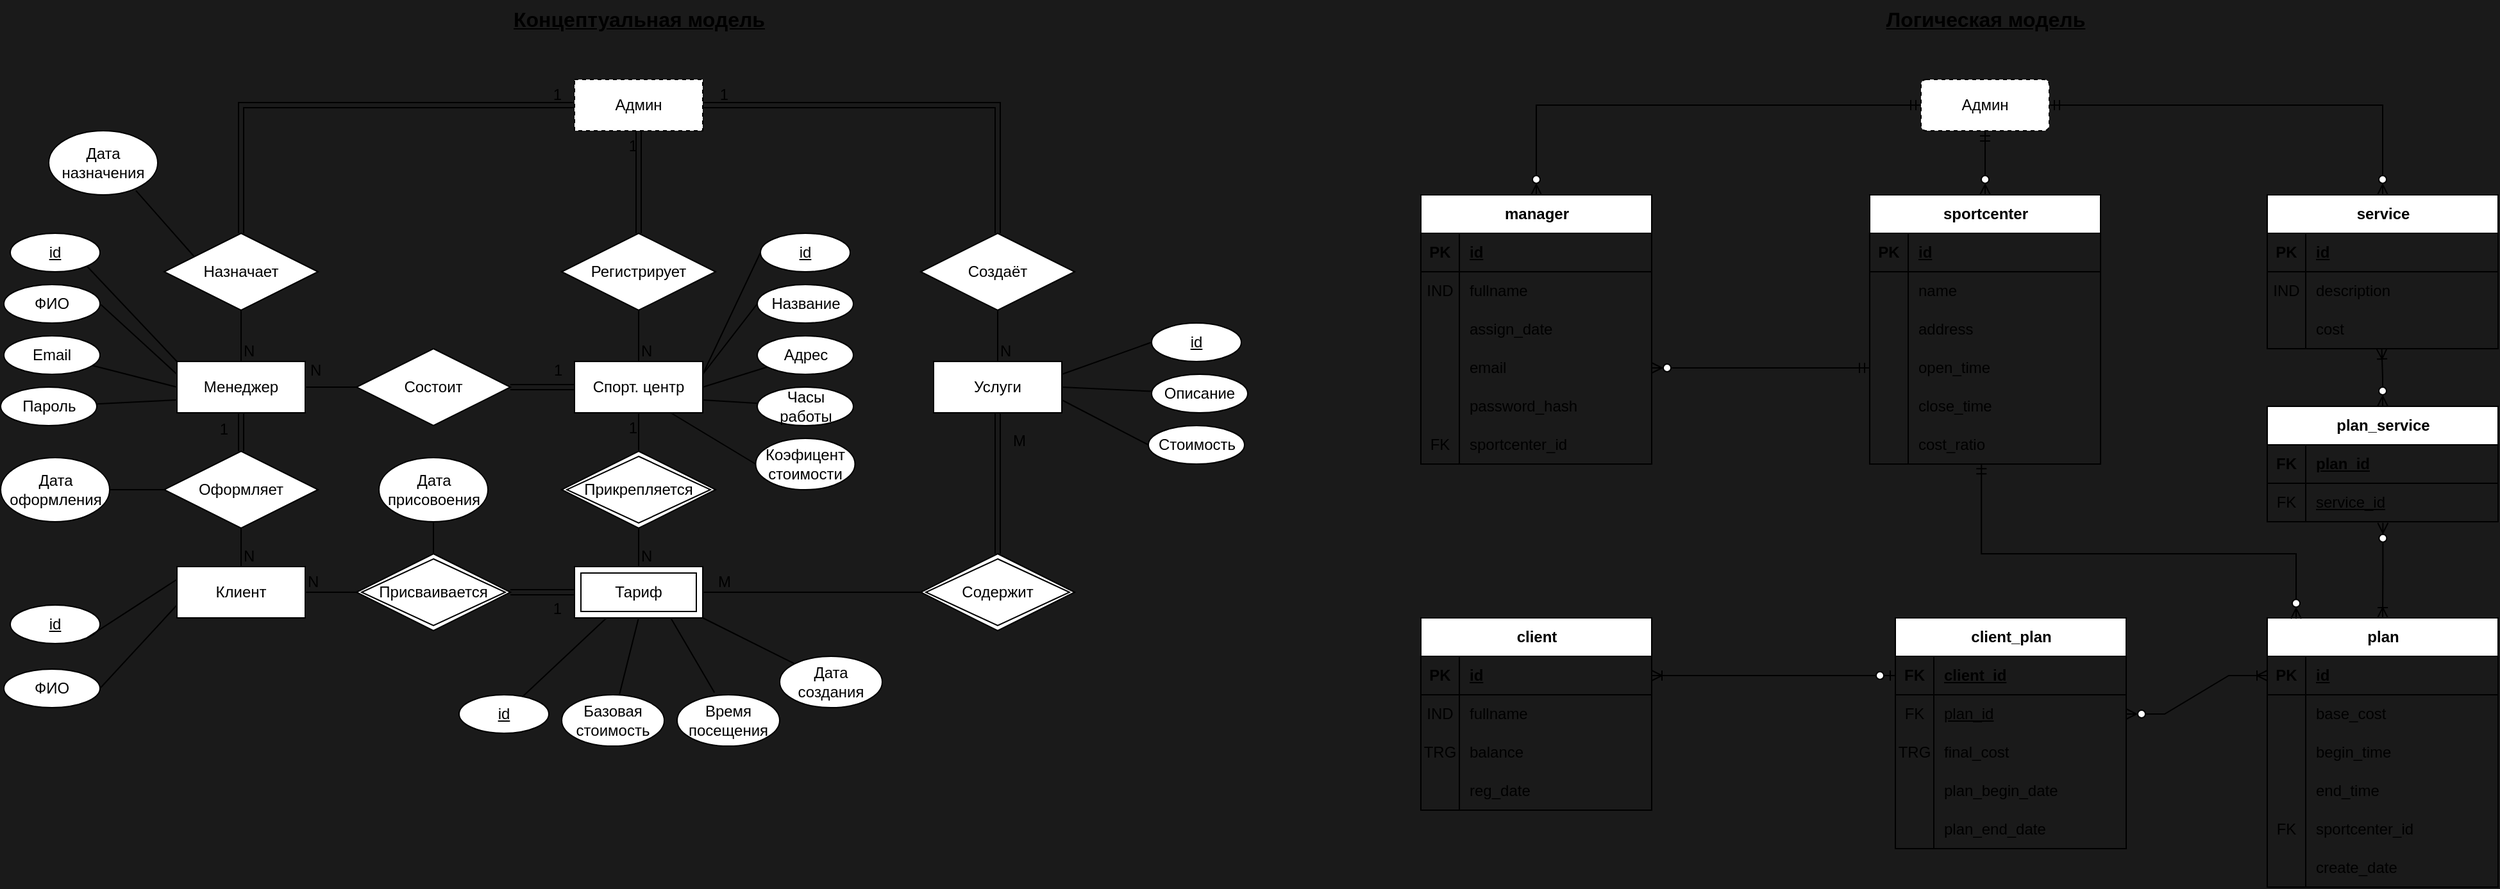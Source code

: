 <mxfile version="24.7.17">
  <diagram id="R2lEEEUBdFMjLlhIrx00" name="Page-1">
    <mxGraphModel dx="1838" dy="787" grid="1" gridSize="10" guides="1" tooltips="1" connect="1" arrows="1" fold="1" page="1" pageScale="1" pageWidth="2000" pageHeight="800" background="#1A1A1A" math="0" shadow="0" extFonts="Permanent Marker^https://fonts.googleapis.com/css?family=Permanent+Marker">
      <root>
        <mxCell id="0" />
        <mxCell id="1" parent="0" />
        <mxCell id="DPAicfXmsq0XAQL9fjLa-65" value="Админ" style="whiteSpace=wrap;html=1;align=center;dashed=1;" parent="1" vertex="1">
          <mxGeometry x="470" y="130" width="100" height="40" as="geometry" />
        </mxCell>
        <mxCell id="DPAicfXmsq0XAQL9fjLa-169" style="edgeStyle=orthogonalEdgeStyle;rounded=0;orthogonalLoop=1;jettySize=auto;html=1;exitX=1;exitY=0.5;exitDx=0;exitDy=0;entryX=0;entryY=0.5;entryDx=0;entryDy=0;endArrow=none;endFill=0;" parent="1" source="DPAicfXmsq0XAQL9fjLa-66" target="DPAicfXmsq0XAQL9fjLa-168" edge="1">
          <mxGeometry relative="1" as="geometry" />
        </mxCell>
        <mxCell id="DPAicfXmsq0XAQL9fjLa-66" value="Менеджер" style="whiteSpace=wrap;html=1;align=center;" parent="1" vertex="1">
          <mxGeometry x="160" y="350" width="100" height="40" as="geometry" />
        </mxCell>
        <mxCell id="DPAicfXmsq0XAQL9fjLa-67" value="Назначает" style="shape=rhombus;perimeter=rhombusPerimeter;whiteSpace=wrap;html=1;align=center;" parent="1" vertex="1">
          <mxGeometry x="150" y="250" width="120" height="60" as="geometry" />
        </mxCell>
        <mxCell id="DPAicfXmsq0XAQL9fjLa-68" value="Регистрирует" style="shape=rhombus;perimeter=rhombusPerimeter;whiteSpace=wrap;html=1;align=center;" parent="1" vertex="1">
          <mxGeometry x="460" y="250" width="120" height="60" as="geometry" />
        </mxCell>
        <mxCell id="DPAicfXmsq0XAQL9fjLa-69" value="Создаёт" style="shape=rhombus;perimeter=rhombusPerimeter;whiteSpace=wrap;html=1;align=center;" parent="1" vertex="1">
          <mxGeometry x="740" y="250" width="120" height="60" as="geometry" />
        </mxCell>
        <mxCell id="DPAicfXmsq0XAQL9fjLa-70" value="Тариф" style="shape=ext;margin=3;double=1;whiteSpace=wrap;html=1;align=center;" parent="1" vertex="1">
          <mxGeometry x="470" y="510" width="100" height="40" as="geometry" />
        </mxCell>
        <mxCell id="DPAicfXmsq0XAQL9fjLa-71" value="Прикрепляется" style="shape=rhombus;double=1;perimeter=rhombusPerimeter;whiteSpace=wrap;html=1;align=center;" parent="1" vertex="1">
          <mxGeometry x="460" y="420" width="120" height="60" as="geometry" />
        </mxCell>
        <mxCell id="DPAicfXmsq0XAQL9fjLa-72" value="" style="endArrow=none;html=1;rounded=0;entryX=0;entryY=0.5;entryDx=0;entryDy=0;exitX=0.5;exitY=0;exitDx=0;exitDy=0;shape=link;" parent="1" source="DPAicfXmsq0XAQL9fjLa-67" target="DPAicfXmsq0XAQL9fjLa-65" edge="1">
          <mxGeometry relative="1" as="geometry">
            <mxPoint x="240" y="200" as="sourcePoint" />
            <mxPoint x="400" y="200" as="targetPoint" />
            <Array as="points">
              <mxPoint x="210" y="150" />
            </Array>
          </mxGeometry>
        </mxCell>
        <mxCell id="DPAicfXmsq0XAQL9fjLa-73" value="1" style="resizable=0;html=1;whiteSpace=wrap;align=right;verticalAlign=bottom;" parent="DPAicfXmsq0XAQL9fjLa-72" connectable="0" vertex="1">
          <mxGeometry x="1" relative="1" as="geometry">
            <mxPoint x="-9" as="offset" />
          </mxGeometry>
        </mxCell>
        <mxCell id="DPAicfXmsq0XAQL9fjLa-74" value="" style="endArrow=none;html=1;rounded=0;entryX=0.5;entryY=1;entryDx=0;entryDy=0;exitX=0.5;exitY=0;exitDx=0;exitDy=0;" parent="1" source="DPAicfXmsq0XAQL9fjLa-66" target="DPAicfXmsq0XAQL9fjLa-67" edge="1">
          <mxGeometry relative="1" as="geometry">
            <mxPoint x="-110" y="360" as="sourcePoint" />
            <mxPoint x="50" y="360" as="targetPoint" />
          </mxGeometry>
        </mxCell>
        <mxCell id="DPAicfXmsq0XAQL9fjLa-75" value="N" style="resizable=0;html=1;whiteSpace=wrap;align=left;verticalAlign=bottom;" parent="DPAicfXmsq0XAQL9fjLa-74" connectable="0" vertex="1">
          <mxGeometry x="-1" relative="1" as="geometry" />
        </mxCell>
        <mxCell id="DPAicfXmsq0XAQL9fjLa-76" value="" style="endArrow=none;html=1;rounded=0;entryX=0.5;entryY=1;entryDx=0;entryDy=0;exitX=0.5;exitY=0;exitDx=0;exitDy=0;shape=link;" parent="1" source="DPAicfXmsq0XAQL9fjLa-68" target="DPAicfXmsq0XAQL9fjLa-65" edge="1">
          <mxGeometry relative="1" as="geometry">
            <mxPoint x="250" y="260" as="sourcePoint" />
            <mxPoint x="480" y="160" as="targetPoint" />
            <Array as="points" />
          </mxGeometry>
        </mxCell>
        <mxCell id="DPAicfXmsq0XAQL9fjLa-77" value="1" style="resizable=0;html=1;whiteSpace=wrap;align=right;verticalAlign=bottom;" parent="DPAicfXmsq0XAQL9fjLa-76" connectable="0" vertex="1">
          <mxGeometry x="1" relative="1" as="geometry">
            <mxPoint y="20" as="offset" />
          </mxGeometry>
        </mxCell>
        <mxCell id="DPAicfXmsq0XAQL9fjLa-78" value="" style="endArrow=none;html=1;rounded=0;exitX=0.5;exitY=0;exitDx=0;exitDy=0;entryX=1;entryY=0.5;entryDx=0;entryDy=0;shape=link;" parent="1" source="DPAicfXmsq0XAQL9fjLa-69" target="DPAicfXmsq0XAQL9fjLa-65" edge="1">
          <mxGeometry relative="1" as="geometry">
            <mxPoint x="530" y="260" as="sourcePoint" />
            <mxPoint x="580" y="160" as="targetPoint" />
            <Array as="points">
              <mxPoint x="800" y="150" />
            </Array>
          </mxGeometry>
        </mxCell>
        <mxCell id="DPAicfXmsq0XAQL9fjLa-79" value="1" style="resizable=0;html=1;whiteSpace=wrap;align=right;verticalAlign=bottom;" parent="DPAicfXmsq0XAQL9fjLa-78" connectable="0" vertex="1">
          <mxGeometry x="1" relative="1" as="geometry">
            <mxPoint x="21" as="offset" />
          </mxGeometry>
        </mxCell>
        <mxCell id="DPAicfXmsq0XAQL9fjLa-80" value="" style="endArrow=none;html=1;rounded=0;entryX=0.5;entryY=1;entryDx=0;entryDy=0;exitX=0.5;exitY=0;exitDx=0;exitDy=0;" parent="1" source="DPAicfXmsq0XAQL9fjLa-93" target="DPAicfXmsq0XAQL9fjLa-68" edge="1">
          <mxGeometry relative="1" as="geometry">
            <mxPoint x="520" y="350" as="sourcePoint" />
            <mxPoint x="250" y="320" as="targetPoint" />
          </mxGeometry>
        </mxCell>
        <mxCell id="DPAicfXmsq0XAQL9fjLa-81" value="N" style="resizable=0;html=1;whiteSpace=wrap;align=left;verticalAlign=bottom;" parent="DPAicfXmsq0XAQL9fjLa-80" connectable="0" vertex="1">
          <mxGeometry x="-1" relative="1" as="geometry" />
        </mxCell>
        <mxCell id="DPAicfXmsq0XAQL9fjLa-82" value="" style="endArrow=none;html=1;rounded=0;entryX=0.5;entryY=1;entryDx=0;entryDy=0;exitX=0.5;exitY=0;exitDx=0;exitDy=0;" parent="1" source="DPAicfXmsq0XAQL9fjLa-94" target="DPAicfXmsq0XAQL9fjLa-69" edge="1">
          <mxGeometry relative="1" as="geometry">
            <mxPoint x="800" y="350" as="sourcePoint" />
            <mxPoint x="530" y="320" as="targetPoint" />
          </mxGeometry>
        </mxCell>
        <mxCell id="DPAicfXmsq0XAQL9fjLa-83" value="N" style="resizable=0;html=1;whiteSpace=wrap;align=left;verticalAlign=bottom;" parent="DPAicfXmsq0XAQL9fjLa-82" connectable="0" vertex="1">
          <mxGeometry x="-1" relative="1" as="geometry" />
        </mxCell>
        <mxCell id="DPAicfXmsq0XAQL9fjLa-84" value="" style="endArrow=none;html=1;rounded=0;entryX=0.5;entryY=1;entryDx=0;entryDy=0;exitX=0.5;exitY=0;exitDx=0;exitDy=0;" parent="1" source="DPAicfXmsq0XAQL9fjLa-71" target="DPAicfXmsq0XAQL9fjLa-93" edge="1">
          <mxGeometry relative="1" as="geometry">
            <mxPoint x="530" y="260" as="sourcePoint" />
            <mxPoint x="520" y="390" as="targetPoint" />
            <Array as="points" />
          </mxGeometry>
        </mxCell>
        <mxCell id="DPAicfXmsq0XAQL9fjLa-85" value="1" style="resizable=0;html=1;whiteSpace=wrap;align=right;verticalAlign=bottom;" parent="DPAicfXmsq0XAQL9fjLa-84" connectable="0" vertex="1">
          <mxGeometry x="1" relative="1" as="geometry">
            <mxPoint y="20" as="offset" />
          </mxGeometry>
        </mxCell>
        <mxCell id="DPAicfXmsq0XAQL9fjLa-86" value="" style="endArrow=none;html=1;rounded=0;entryX=0.5;entryY=1;entryDx=0;entryDy=0;exitX=0.5;exitY=0;exitDx=0;exitDy=0;" parent="1" source="DPAicfXmsq0XAQL9fjLa-70" target="DPAicfXmsq0XAQL9fjLa-71" edge="1">
          <mxGeometry relative="1" as="geometry">
            <mxPoint x="530" y="360" as="sourcePoint" />
            <mxPoint x="530" y="320" as="targetPoint" />
          </mxGeometry>
        </mxCell>
        <mxCell id="DPAicfXmsq0XAQL9fjLa-87" value="N" style="resizable=0;html=1;whiteSpace=wrap;align=left;verticalAlign=bottom;" parent="DPAicfXmsq0XAQL9fjLa-86" connectable="0" vertex="1">
          <mxGeometry x="-1" relative="1" as="geometry" />
        </mxCell>
        <mxCell id="DPAicfXmsq0XAQL9fjLa-88" value="" style="endArrow=none;html=1;rounded=0;exitX=1;exitY=0.5;exitDx=0;exitDy=0;entryX=0;entryY=0.5;entryDx=0;entryDy=0;" parent="1" source="DPAicfXmsq0XAQL9fjLa-70" target="DPAicfXmsq0XAQL9fjLa-92" edge="1">
          <mxGeometry relative="1" as="geometry">
            <mxPoint x="80" y="490" as="sourcePoint" />
            <mxPoint x="740" y="530" as="targetPoint" />
          </mxGeometry>
        </mxCell>
        <mxCell id="DPAicfXmsq0XAQL9fjLa-89" value="M" style="resizable=0;html=1;whiteSpace=wrap;align=left;verticalAlign=bottom;" parent="DPAicfXmsq0XAQL9fjLa-88" connectable="0" vertex="1">
          <mxGeometry x="-1" relative="1" as="geometry">
            <mxPoint x="10" as="offset" />
          </mxGeometry>
        </mxCell>
        <mxCell id="DPAicfXmsq0XAQL9fjLa-90" value="" style="endArrow=none;html=1;rounded=0;exitX=0.5;exitY=1;exitDx=0;exitDy=0;entryX=0.5;entryY=0;entryDx=0;entryDy=0;shape=link;" parent="1" source="DPAicfXmsq0XAQL9fjLa-94" target="DPAicfXmsq0XAQL9fjLa-92" edge="1">
          <mxGeometry relative="1" as="geometry">
            <mxPoint x="800" y="390" as="sourcePoint" />
            <mxPoint x="800" y="500" as="targetPoint" />
          </mxGeometry>
        </mxCell>
        <mxCell id="DPAicfXmsq0XAQL9fjLa-91" value="M" style="resizable=0;html=1;whiteSpace=wrap;align=left;verticalAlign=bottom;" parent="DPAicfXmsq0XAQL9fjLa-90" connectable="0" vertex="1">
          <mxGeometry x="-1" relative="1" as="geometry">
            <mxPoint x="10" y="30" as="offset" />
          </mxGeometry>
        </mxCell>
        <mxCell id="DPAicfXmsq0XAQL9fjLa-92" value="Содержит" style="shape=rhombus;double=1;perimeter=rhombusPerimeter;whiteSpace=wrap;html=1;align=center;" parent="1" vertex="1">
          <mxGeometry x="740" y="500" width="120" height="60" as="geometry" />
        </mxCell>
        <mxCell id="DPAicfXmsq0XAQL9fjLa-131" style="rounded=0;orthogonalLoop=1;jettySize=auto;html=1;exitX=0.75;exitY=1;exitDx=0;exitDy=0;entryX=0;entryY=0.5;entryDx=0;entryDy=0;endArrow=none;endFill=0;" parent="1" source="DPAicfXmsq0XAQL9fjLa-93" target="DPAicfXmsq0XAQL9fjLa-130" edge="1">
          <mxGeometry relative="1" as="geometry" />
        </mxCell>
        <mxCell id="DPAicfXmsq0XAQL9fjLa-93" value="Спорт. центр" style="whiteSpace=wrap;html=1;align=center;" parent="1" vertex="1">
          <mxGeometry x="470" y="350" width="100" height="40" as="geometry" />
        </mxCell>
        <mxCell id="DPAicfXmsq0XAQL9fjLa-133" style="rounded=0;orthogonalLoop=1;jettySize=auto;html=1;exitX=1;exitY=0.75;exitDx=0;exitDy=0;entryX=0;entryY=0.5;entryDx=0;entryDy=0;endArrow=none;endFill=0;" parent="1" source="DPAicfXmsq0XAQL9fjLa-94" target="DPAicfXmsq0XAQL9fjLa-132" edge="1">
          <mxGeometry relative="1" as="geometry" />
        </mxCell>
        <mxCell id="DPAicfXmsq0XAQL9fjLa-94" value="Услуги" style="whiteSpace=wrap;html=1;align=center;" parent="1" vertex="1">
          <mxGeometry x="750" y="350" width="100" height="40" as="geometry" />
        </mxCell>
        <mxCell id="DPAicfXmsq0XAQL9fjLa-123" style="rounded=0;orthogonalLoop=1;jettySize=auto;html=1;exitX=0;exitY=0.75;exitDx=0;exitDy=0;entryX=1;entryY=0.5;entryDx=0;entryDy=0;endArrow=none;endFill=0;" parent="1" source="DPAicfXmsq0XAQL9fjLa-95" target="DPAicfXmsq0XAQL9fjLa-122" edge="1">
          <mxGeometry relative="1" as="geometry" />
        </mxCell>
        <mxCell id="DPAicfXmsq0XAQL9fjLa-95" value="Клиент" style="whiteSpace=wrap;html=1;align=center;" parent="1" vertex="1">
          <mxGeometry x="160" y="510" width="100" height="40" as="geometry" />
        </mxCell>
        <mxCell id="DPAicfXmsq0XAQL9fjLa-96" value="Оформляет" style="shape=rhombus;perimeter=rhombusPerimeter;whiteSpace=wrap;html=1;align=center;" parent="1" vertex="1">
          <mxGeometry x="150" y="420" width="120" height="60" as="geometry" />
        </mxCell>
        <mxCell id="DPAicfXmsq0XAQL9fjLa-97" value="" style="endArrow=none;html=1;rounded=0;entryX=0.5;entryY=1;entryDx=0;entryDy=0;exitX=0.5;exitY=0;exitDx=0;exitDy=0;shape=link;" parent="1" source="DPAicfXmsq0XAQL9fjLa-96" target="DPAicfXmsq0XAQL9fjLa-66" edge="1">
          <mxGeometry relative="1" as="geometry">
            <mxPoint x="220" y="260" as="sourcePoint" />
            <mxPoint x="450" y="160" as="targetPoint" />
            <Array as="points" />
          </mxGeometry>
        </mxCell>
        <mxCell id="DPAicfXmsq0XAQL9fjLa-98" value="1" style="resizable=0;html=1;whiteSpace=wrap;align=right;verticalAlign=bottom;" parent="DPAicfXmsq0XAQL9fjLa-97" connectable="0" vertex="1">
          <mxGeometry x="1" relative="1" as="geometry">
            <mxPoint x="-9" y="21" as="offset" />
          </mxGeometry>
        </mxCell>
        <mxCell id="DPAicfXmsq0XAQL9fjLa-99" value="" style="endArrow=none;html=1;rounded=0;entryX=0.5;entryY=1;entryDx=0;entryDy=0;exitX=0.5;exitY=0;exitDx=0;exitDy=0;" parent="1" source="DPAicfXmsq0XAQL9fjLa-95" target="DPAicfXmsq0XAQL9fjLa-96" edge="1">
          <mxGeometry relative="1" as="geometry">
            <mxPoint x="500" y="520" as="sourcePoint" />
            <mxPoint x="500" y="490" as="targetPoint" />
          </mxGeometry>
        </mxCell>
        <mxCell id="DPAicfXmsq0XAQL9fjLa-100" value="N" style="resizable=0;html=1;whiteSpace=wrap;align=left;verticalAlign=bottom;" parent="DPAicfXmsq0XAQL9fjLa-99" connectable="0" vertex="1">
          <mxGeometry x="-1" relative="1" as="geometry" />
        </mxCell>
        <mxCell id="DPAicfXmsq0XAQL9fjLa-101" value="Присваивается" style="shape=rhombus;double=1;perimeter=rhombusPerimeter;whiteSpace=wrap;html=1;align=center;" parent="1" vertex="1">
          <mxGeometry x="300" y="500" width="120" height="60" as="geometry" />
        </mxCell>
        <mxCell id="DPAicfXmsq0XAQL9fjLa-102" value="" style="endArrow=none;html=1;rounded=0;entryX=0;entryY=0.5;entryDx=0;entryDy=0;exitX=1;exitY=0.5;exitDx=0;exitDy=0;shape=link;" parent="1" source="DPAicfXmsq0XAQL9fjLa-101" target="DPAicfXmsq0XAQL9fjLa-70" edge="1">
          <mxGeometry relative="1" as="geometry">
            <mxPoint x="220" y="430" as="sourcePoint" />
            <mxPoint x="220" y="400" as="targetPoint" />
            <Array as="points" />
          </mxGeometry>
        </mxCell>
        <mxCell id="DPAicfXmsq0XAQL9fjLa-103" value="1" style="resizable=0;html=1;whiteSpace=wrap;align=right;verticalAlign=bottom;" parent="DPAicfXmsq0XAQL9fjLa-102" connectable="0" vertex="1">
          <mxGeometry x="1" relative="1" as="geometry">
            <mxPoint x="-9" y="21" as="offset" />
          </mxGeometry>
        </mxCell>
        <mxCell id="DPAicfXmsq0XAQL9fjLa-104" value="" style="endArrow=none;html=1;rounded=0;entryX=0;entryY=0.5;entryDx=0;entryDy=0;exitX=1;exitY=0.5;exitDx=0;exitDy=0;" parent="1" source="DPAicfXmsq0XAQL9fjLa-95" target="DPAicfXmsq0XAQL9fjLa-101" edge="1">
          <mxGeometry relative="1" as="geometry">
            <mxPoint x="220" y="520" as="sourcePoint" />
            <mxPoint x="220" y="490" as="targetPoint" />
          </mxGeometry>
        </mxCell>
        <mxCell id="DPAicfXmsq0XAQL9fjLa-105" value="N" style="resizable=0;html=1;whiteSpace=wrap;align=left;verticalAlign=bottom;" parent="DPAicfXmsq0XAQL9fjLa-104" connectable="0" vertex="1">
          <mxGeometry x="-1" relative="1" as="geometry" />
        </mxCell>
        <mxCell id="DPAicfXmsq0XAQL9fjLa-107" value="&lt;font style=&quot;font-size: 16px;&quot;&gt;&lt;b&gt;&lt;u&gt;Концептуальная модель&lt;/u&gt;&lt;/b&gt;&lt;/font&gt;" style="text;html=1;align=center;verticalAlign=middle;resizable=0;points=[];autosize=1;strokeColor=none;fillColor=none;strokeWidth=1;" parent="1" vertex="1">
          <mxGeometry x="410" y="68" width="220" height="30" as="geometry" />
        </mxCell>
        <mxCell id="DPAicfXmsq0XAQL9fjLa-108" value="&lt;font style=&quot;font-size: 16px;&quot;&gt;&lt;b&gt;&lt;u&gt;Логическая модель&lt;/u&gt;&lt;/b&gt;&lt;/font&gt;" style="text;html=1;align=center;verticalAlign=middle;resizable=0;points=[];autosize=1;strokeColor=none;fillColor=none;strokeWidth=1;" parent="1" vertex="1">
          <mxGeometry x="1480" y="68" width="180" height="30" as="geometry" />
        </mxCell>
        <mxCell id="DPAicfXmsq0XAQL9fjLa-109" value="id" style="ellipse;whiteSpace=wrap;html=1;align=center;fontStyle=4;" parent="1" vertex="1">
          <mxGeometry x="30" y="540" width="70" height="30" as="geometry" />
        </mxCell>
        <mxCell id="DPAicfXmsq0XAQL9fjLa-113" style="rounded=0;orthogonalLoop=1;jettySize=auto;html=1;exitX=1;exitY=1;exitDx=0;exitDy=0;entryX=0;entryY=0;entryDx=0;entryDy=0;endArrow=none;endFill=0;" parent="1" source="DPAicfXmsq0XAQL9fjLa-110" target="DPAicfXmsq0XAQL9fjLa-66" edge="1">
          <mxGeometry relative="1" as="geometry" />
        </mxCell>
        <mxCell id="DPAicfXmsq0XAQL9fjLa-110" value="id" style="ellipse;whiteSpace=wrap;html=1;align=center;fontStyle=4;" parent="1" vertex="1">
          <mxGeometry x="30" y="250" width="70" height="30" as="geometry" />
        </mxCell>
        <mxCell id="DPAicfXmsq0XAQL9fjLa-111" value="id" style="ellipse;whiteSpace=wrap;html=1;align=center;fontStyle=4;" parent="1" vertex="1">
          <mxGeometry x="920" y="320" width="70" height="30" as="geometry" />
        </mxCell>
        <mxCell id="DPAicfXmsq0XAQL9fjLa-112" value="id" style="ellipse;whiteSpace=wrap;html=1;align=center;fontStyle=4;" parent="1" vertex="1">
          <mxGeometry x="615" y="250" width="70" height="30" as="geometry" />
        </mxCell>
        <mxCell id="DPAicfXmsq0XAQL9fjLa-114" style="rounded=0;orthogonalLoop=1;jettySize=auto;html=1;exitX=1;exitY=1;exitDx=0;exitDy=0;entryX=0;entryY=0.25;entryDx=0;entryDy=0;endArrow=none;endFill=0;" parent="1" source="DPAicfXmsq0XAQL9fjLa-109" target="DPAicfXmsq0XAQL9fjLa-95" edge="1">
          <mxGeometry relative="1" as="geometry">
            <mxPoint x="100" y="356" as="sourcePoint" />
            <mxPoint x="170" y="380" as="targetPoint" />
          </mxGeometry>
        </mxCell>
        <mxCell id="DPAicfXmsq0XAQL9fjLa-115" style="rounded=0;orthogonalLoop=1;jettySize=auto;html=1;exitX=1;exitY=0.25;exitDx=0;exitDy=0;entryX=0;entryY=0.5;entryDx=0;entryDy=0;endArrow=none;endFill=0;" parent="1" source="DPAicfXmsq0XAQL9fjLa-93" target="DPAicfXmsq0XAQL9fjLa-112" edge="1">
          <mxGeometry relative="1" as="geometry">
            <mxPoint x="100" y="506" as="sourcePoint" />
            <mxPoint x="170" y="530" as="targetPoint" />
          </mxGeometry>
        </mxCell>
        <mxCell id="DPAicfXmsq0XAQL9fjLa-116" style="rounded=0;orthogonalLoop=1;jettySize=auto;html=1;exitX=0;exitY=0.5;exitDx=0;exitDy=0;entryX=1;entryY=0.25;entryDx=0;entryDy=0;endArrow=none;endFill=0;" parent="1" source="DPAicfXmsq0XAQL9fjLa-111" target="DPAicfXmsq0XAQL9fjLa-94" edge="1">
          <mxGeometry relative="1" as="geometry">
            <mxPoint x="580" y="370" as="sourcePoint" />
            <mxPoint x="620" y="345" as="targetPoint" />
          </mxGeometry>
        </mxCell>
        <mxCell id="DPAicfXmsq0XAQL9fjLa-118" style="rounded=0;orthogonalLoop=1;jettySize=auto;html=1;entryX=0.25;entryY=1;entryDx=0;entryDy=0;endArrow=none;endFill=0;" parent="1" source="DPAicfXmsq0XAQL9fjLa-117" target="DPAicfXmsq0XAQL9fjLa-70" edge="1">
          <mxGeometry relative="1" as="geometry" />
        </mxCell>
        <mxCell id="DPAicfXmsq0XAQL9fjLa-117" value="id" style="ellipse;whiteSpace=wrap;html=1;align=center;fontStyle=4;" parent="1" vertex="1">
          <mxGeometry x="380" y="610" width="70" height="30" as="geometry" />
        </mxCell>
        <mxCell id="DPAicfXmsq0XAQL9fjLa-120" style="rounded=0;orthogonalLoop=1;jettySize=auto;html=1;endArrow=none;endFill=0;exitX=1;exitY=0.5;exitDx=0;exitDy=0;entryX=0;entryY=0.25;entryDx=0;entryDy=0;" parent="1" source="DPAicfXmsq0XAQL9fjLa-121" target="DPAicfXmsq0XAQL9fjLa-66" edge="1">
          <mxGeometry relative="1" as="geometry">
            <mxPoint x="99.907" y="373.909" as="sourcePoint" />
          </mxGeometry>
        </mxCell>
        <mxCell id="DPAicfXmsq0XAQL9fjLa-121" value="ФИО" style="ellipse;whiteSpace=wrap;html=1;align=center;" parent="1" vertex="1">
          <mxGeometry x="25" y="290" width="75" height="30" as="geometry" />
        </mxCell>
        <mxCell id="DPAicfXmsq0XAQL9fjLa-122" value="ФИО" style="ellipse;whiteSpace=wrap;html=1;align=center;" parent="1" vertex="1">
          <mxGeometry x="25" y="590" width="75" height="30" as="geometry" />
        </mxCell>
        <mxCell id="DPAicfXmsq0XAQL9fjLa-125" style="rounded=0;orthogonalLoop=1;jettySize=auto;html=1;entryX=1;entryY=0.5;entryDx=0;entryDy=0;endArrow=none;endFill=0;" parent="1" source="DPAicfXmsq0XAQL9fjLa-124" target="DPAicfXmsq0XAQL9fjLa-94" edge="1">
          <mxGeometry relative="1" as="geometry" />
        </mxCell>
        <mxCell id="DPAicfXmsq0XAQL9fjLa-124" value="Описание" style="ellipse;whiteSpace=wrap;html=1;align=center;" parent="1" vertex="1">
          <mxGeometry x="920" y="360" width="75" height="30" as="geometry" />
        </mxCell>
        <mxCell id="DPAicfXmsq0XAQL9fjLa-128" style="rounded=0;orthogonalLoop=1;jettySize=auto;html=1;entryX=1;entryY=0.5;entryDx=0;entryDy=0;endArrow=none;endFill=0;" parent="1" source="DPAicfXmsq0XAQL9fjLa-126" target="DPAicfXmsq0XAQL9fjLa-93" edge="1">
          <mxGeometry relative="1" as="geometry" />
        </mxCell>
        <mxCell id="DPAicfXmsq0XAQL9fjLa-126" value="Адрес" style="ellipse;whiteSpace=wrap;html=1;align=center;" parent="1" vertex="1">
          <mxGeometry x="612.5" y="330" width="75" height="30" as="geometry" />
        </mxCell>
        <mxCell id="DPAicfXmsq0XAQL9fjLa-129" style="rounded=0;orthogonalLoop=1;jettySize=auto;html=1;entryX=1;entryY=0.75;entryDx=0;entryDy=0;endArrow=none;endFill=0;" parent="1" source="DPAicfXmsq0XAQL9fjLa-127" target="DPAicfXmsq0XAQL9fjLa-93" edge="1">
          <mxGeometry relative="1" as="geometry" />
        </mxCell>
        <mxCell id="DPAicfXmsq0XAQL9fjLa-127" value="Часы работы" style="ellipse;whiteSpace=wrap;html=1;align=center;" parent="1" vertex="1">
          <mxGeometry x="612.5" y="370" width="75" height="30" as="geometry" />
        </mxCell>
        <mxCell id="DPAicfXmsq0XAQL9fjLa-130" value="Коэфицент стоимости" style="ellipse;whiteSpace=wrap;html=1;align=center;" parent="1" vertex="1">
          <mxGeometry x="611.25" y="410" width="77.5" height="40" as="geometry" />
        </mxCell>
        <mxCell id="DPAicfXmsq0XAQL9fjLa-132" value="Стоимость" style="ellipse;whiteSpace=wrap;html=1;align=center;" parent="1" vertex="1">
          <mxGeometry x="917.5" y="400" width="75" height="30" as="geometry" />
        </mxCell>
        <mxCell id="DPAicfXmsq0XAQL9fjLa-136" style="rounded=0;orthogonalLoop=1;jettySize=auto;html=1;entryX=0.5;entryY=1;entryDx=0;entryDy=0;endArrow=none;endFill=0;" parent="1" source="DPAicfXmsq0XAQL9fjLa-134" target="DPAicfXmsq0XAQL9fjLa-70" edge="1">
          <mxGeometry relative="1" as="geometry" />
        </mxCell>
        <mxCell id="DPAicfXmsq0XAQL9fjLa-134" value="Базовая стоимость" style="ellipse;whiteSpace=wrap;html=1;align=center;" parent="1" vertex="1">
          <mxGeometry x="460" y="610" width="80" height="40" as="geometry" />
        </mxCell>
        <mxCell id="DPAicfXmsq0XAQL9fjLa-137" value="Время посещения" style="ellipse;whiteSpace=wrap;html=1;align=center;" parent="1" vertex="1">
          <mxGeometry x="550" y="610" width="80" height="40" as="geometry" />
        </mxCell>
        <mxCell id="DPAicfXmsq0XAQL9fjLa-138" value="Дата создания" style="ellipse;whiteSpace=wrap;html=1;align=center;" parent="1" vertex="1">
          <mxGeometry x="630" y="580" width="80" height="40" as="geometry" />
        </mxCell>
        <mxCell id="DPAicfXmsq0XAQL9fjLa-142" style="rounded=0;orthogonalLoop=1;jettySize=auto;html=1;entryX=0;entryY=0.5;entryDx=0;entryDy=0;endArrow=none;endFill=0;" parent="1" source="DPAicfXmsq0XAQL9fjLa-139" target="DPAicfXmsq0XAQL9fjLa-96" edge="1">
          <mxGeometry relative="1" as="geometry" />
        </mxCell>
        <mxCell id="DPAicfXmsq0XAQL9fjLa-139" value="Дата оформления" style="ellipse;whiteSpace=wrap;html=1;align=center;" parent="1" vertex="1">
          <mxGeometry x="22.5" y="425" width="85" height="50" as="geometry" />
        </mxCell>
        <mxCell id="DPAicfXmsq0XAQL9fjLa-141" style="rounded=0;orthogonalLoop=1;jettySize=auto;html=1;entryX=0.5;entryY=0;entryDx=0;entryDy=0;endArrow=none;endFill=0;" parent="1" source="DPAicfXmsq0XAQL9fjLa-140" target="DPAicfXmsq0XAQL9fjLa-101" edge="1">
          <mxGeometry relative="1" as="geometry" />
        </mxCell>
        <mxCell id="DPAicfXmsq0XAQL9fjLa-140" value="Дата присовоения" style="ellipse;whiteSpace=wrap;html=1;align=center;" parent="1" vertex="1">
          <mxGeometry x="317.5" y="425" width="85" height="50" as="geometry" />
        </mxCell>
        <mxCell id="DPAicfXmsq0XAQL9fjLa-143" style="rounded=0;orthogonalLoop=1;jettySize=auto;html=1;entryX=0.75;entryY=1;entryDx=0;entryDy=0;endArrow=none;endFill=0;exitX=0.364;exitY=-0.045;exitDx=0;exitDy=0;exitPerimeter=0;" parent="1" source="DPAicfXmsq0XAQL9fjLa-137" target="DPAicfXmsq0XAQL9fjLa-70" edge="1">
          <mxGeometry relative="1" as="geometry">
            <mxPoint x="515" y="620" as="sourcePoint" />
            <mxPoint x="530" y="560" as="targetPoint" />
          </mxGeometry>
        </mxCell>
        <mxCell id="DPAicfXmsq0XAQL9fjLa-144" style="rounded=0;orthogonalLoop=1;jettySize=auto;html=1;entryX=1;entryY=1;entryDx=0;entryDy=0;endArrow=none;endFill=0;exitX=0;exitY=0;exitDx=0;exitDy=0;" parent="1" source="DPAicfXmsq0XAQL9fjLa-138" target="DPAicfXmsq0XAQL9fjLa-70" edge="1">
          <mxGeometry relative="1" as="geometry">
            <mxPoint x="525" y="630" as="sourcePoint" />
            <mxPoint x="540" y="570" as="targetPoint" />
          </mxGeometry>
        </mxCell>
        <mxCell id="DPAicfXmsq0XAQL9fjLa-145" value="Дата назначения" style="ellipse;whiteSpace=wrap;html=1;align=center;" parent="1" vertex="1">
          <mxGeometry x="60" y="170" width="85" height="50" as="geometry" />
        </mxCell>
        <mxCell id="DPAicfXmsq0XAQL9fjLa-148" style="rounded=0;orthogonalLoop=1;jettySize=auto;html=1;exitX=0.8;exitY=0.933;exitDx=0;exitDy=0;entryX=0.194;entryY=0.3;entryDx=0;entryDy=0;entryPerimeter=0;endArrow=none;endFill=0;exitPerimeter=0;" parent="1" source="DPAicfXmsq0XAQL9fjLa-145" target="DPAicfXmsq0XAQL9fjLa-67" edge="1">
          <mxGeometry relative="1" as="geometry" />
        </mxCell>
        <mxCell id="DPAicfXmsq0XAQL9fjLa-150" value="Админ" style="rounded=1;arcSize=10;whiteSpace=wrap;html=1;align=center;dashed=1;" parent="1" vertex="1">
          <mxGeometry x="1520" y="130" width="100" height="40" as="geometry" />
        </mxCell>
        <mxCell id="DPAicfXmsq0XAQL9fjLa-155" value="manager" style="shape=table;startSize=30;container=1;collapsible=1;childLayout=tableLayout;fixedRows=1;rowLines=0;fontStyle=1;align=center;resizeLast=1;html=1;" parent="1" vertex="1">
          <mxGeometry x="1130" y="220" width="180" height="210" as="geometry" />
        </mxCell>
        <mxCell id="DPAicfXmsq0XAQL9fjLa-156" value="" style="shape=tableRow;horizontal=0;startSize=0;swimlaneHead=0;swimlaneBody=0;fillColor=none;collapsible=0;dropTarget=0;points=[[0,0.5],[1,0.5]];portConstraint=eastwest;top=0;left=0;right=0;bottom=1;" parent="DPAicfXmsq0XAQL9fjLa-155" vertex="1">
          <mxGeometry y="30" width="180" height="30" as="geometry" />
        </mxCell>
        <mxCell id="DPAicfXmsq0XAQL9fjLa-157" value="PK" style="shape=partialRectangle;connectable=0;fillColor=none;top=0;left=0;bottom=0;right=0;fontStyle=1;overflow=hidden;whiteSpace=wrap;html=1;" parent="DPAicfXmsq0XAQL9fjLa-156" vertex="1">
          <mxGeometry width="30" height="30" as="geometry">
            <mxRectangle width="30" height="30" as="alternateBounds" />
          </mxGeometry>
        </mxCell>
        <mxCell id="DPAicfXmsq0XAQL9fjLa-158" value="id" style="shape=partialRectangle;connectable=0;fillColor=none;top=0;left=0;bottom=0;right=0;align=left;spacingLeft=6;fontStyle=5;overflow=hidden;whiteSpace=wrap;html=1;" parent="DPAicfXmsq0XAQL9fjLa-156" vertex="1">
          <mxGeometry x="30" width="150" height="30" as="geometry">
            <mxRectangle width="150" height="30" as="alternateBounds" />
          </mxGeometry>
        </mxCell>
        <mxCell id="DPAicfXmsq0XAQL9fjLa-159" value="" style="shape=tableRow;horizontal=0;startSize=0;swimlaneHead=0;swimlaneBody=0;fillColor=none;collapsible=0;dropTarget=0;points=[[0,0.5],[1,0.5]];portConstraint=eastwest;top=0;left=0;right=0;bottom=0;" parent="DPAicfXmsq0XAQL9fjLa-155" vertex="1">
          <mxGeometry y="60" width="180" height="30" as="geometry" />
        </mxCell>
        <mxCell id="DPAicfXmsq0XAQL9fjLa-160" value="IND" style="shape=partialRectangle;connectable=0;fillColor=none;top=0;left=0;bottom=0;right=0;editable=1;overflow=hidden;whiteSpace=wrap;html=1;" parent="DPAicfXmsq0XAQL9fjLa-159" vertex="1">
          <mxGeometry width="30" height="30" as="geometry">
            <mxRectangle width="30" height="30" as="alternateBounds" />
          </mxGeometry>
        </mxCell>
        <mxCell id="DPAicfXmsq0XAQL9fjLa-161" value="fullname" style="shape=partialRectangle;connectable=0;fillColor=none;top=0;left=0;bottom=0;right=0;align=left;spacingLeft=6;overflow=hidden;whiteSpace=wrap;html=1;" parent="DPAicfXmsq0XAQL9fjLa-159" vertex="1">
          <mxGeometry x="30" width="150" height="30" as="geometry">
            <mxRectangle width="150" height="30" as="alternateBounds" />
          </mxGeometry>
        </mxCell>
        <mxCell id="DPAicfXmsq0XAQL9fjLa-162" value="" style="shape=tableRow;horizontal=0;startSize=0;swimlaneHead=0;swimlaneBody=0;fillColor=none;collapsible=0;dropTarget=0;points=[[0,0.5],[1,0.5]];portConstraint=eastwest;top=0;left=0;right=0;bottom=0;" parent="DPAicfXmsq0XAQL9fjLa-155" vertex="1">
          <mxGeometry y="90" width="180" height="30" as="geometry" />
        </mxCell>
        <mxCell id="DPAicfXmsq0XAQL9fjLa-163" value="" style="shape=partialRectangle;connectable=0;fillColor=none;top=0;left=0;bottom=0;right=0;editable=1;overflow=hidden;whiteSpace=wrap;html=1;" parent="DPAicfXmsq0XAQL9fjLa-162" vertex="1">
          <mxGeometry width="30" height="30" as="geometry">
            <mxRectangle width="30" height="30" as="alternateBounds" />
          </mxGeometry>
        </mxCell>
        <mxCell id="DPAicfXmsq0XAQL9fjLa-164" value="assign_date" style="shape=partialRectangle;connectable=0;fillColor=none;top=0;left=0;bottom=0;right=0;align=left;spacingLeft=6;overflow=hidden;whiteSpace=wrap;html=1;" parent="DPAicfXmsq0XAQL9fjLa-162" vertex="1">
          <mxGeometry x="30" width="150" height="30" as="geometry">
            <mxRectangle width="150" height="30" as="alternateBounds" />
          </mxGeometry>
        </mxCell>
        <mxCell id="PEORHs8qoAinL320cWrQ-9" value="" style="shape=tableRow;horizontal=0;startSize=0;swimlaneHead=0;swimlaneBody=0;fillColor=none;collapsible=0;dropTarget=0;points=[[0,0.5],[1,0.5]];portConstraint=eastwest;top=0;left=0;right=0;bottom=0;" parent="DPAicfXmsq0XAQL9fjLa-155" vertex="1">
          <mxGeometry y="120" width="180" height="30" as="geometry" />
        </mxCell>
        <mxCell id="PEORHs8qoAinL320cWrQ-10" value="" style="shape=partialRectangle;connectable=0;fillColor=none;top=0;left=0;bottom=0;right=0;editable=1;overflow=hidden;whiteSpace=wrap;html=1;" parent="PEORHs8qoAinL320cWrQ-9" vertex="1">
          <mxGeometry width="30" height="30" as="geometry">
            <mxRectangle width="30" height="30" as="alternateBounds" />
          </mxGeometry>
        </mxCell>
        <mxCell id="PEORHs8qoAinL320cWrQ-11" value="email" style="shape=partialRectangle;connectable=0;fillColor=none;top=0;left=0;bottom=0;right=0;align=left;spacingLeft=6;overflow=hidden;whiteSpace=wrap;html=1;" parent="PEORHs8qoAinL320cWrQ-9" vertex="1">
          <mxGeometry x="30" width="150" height="30" as="geometry">
            <mxRectangle width="150" height="30" as="alternateBounds" />
          </mxGeometry>
        </mxCell>
        <mxCell id="PEORHs8qoAinL320cWrQ-6" value="" style="shape=tableRow;horizontal=0;startSize=0;swimlaneHead=0;swimlaneBody=0;fillColor=none;collapsible=0;dropTarget=0;points=[[0,0.5],[1,0.5]];portConstraint=eastwest;top=0;left=0;right=0;bottom=0;" parent="DPAicfXmsq0XAQL9fjLa-155" vertex="1">
          <mxGeometry y="150" width="180" height="30" as="geometry" />
        </mxCell>
        <mxCell id="PEORHs8qoAinL320cWrQ-7" value="" style="shape=partialRectangle;connectable=0;fillColor=none;top=0;left=0;bottom=0;right=0;editable=1;overflow=hidden;whiteSpace=wrap;html=1;" parent="PEORHs8qoAinL320cWrQ-6" vertex="1">
          <mxGeometry width="30" height="30" as="geometry">
            <mxRectangle width="30" height="30" as="alternateBounds" />
          </mxGeometry>
        </mxCell>
        <mxCell id="PEORHs8qoAinL320cWrQ-8" value="password_hash" style="shape=partialRectangle;connectable=0;fillColor=none;top=0;left=0;bottom=0;right=0;align=left;spacingLeft=6;overflow=hidden;whiteSpace=wrap;html=1;" parent="PEORHs8qoAinL320cWrQ-6" vertex="1">
          <mxGeometry x="30" width="150" height="30" as="geometry">
            <mxRectangle width="150" height="30" as="alternateBounds" />
          </mxGeometry>
        </mxCell>
        <mxCell id="DPAicfXmsq0XAQL9fjLa-165" value="" style="shape=tableRow;horizontal=0;startSize=0;swimlaneHead=0;swimlaneBody=0;fillColor=none;collapsible=0;dropTarget=0;points=[[0,0.5],[1,0.5]];portConstraint=eastwest;top=0;left=0;right=0;bottom=0;" parent="DPAicfXmsq0XAQL9fjLa-155" vertex="1">
          <mxGeometry y="180" width="180" height="30" as="geometry" />
        </mxCell>
        <mxCell id="DPAicfXmsq0XAQL9fjLa-166" value="FK" style="shape=partialRectangle;connectable=0;fillColor=none;top=0;left=0;bottom=0;right=0;editable=1;overflow=hidden;whiteSpace=wrap;html=1;" parent="DPAicfXmsq0XAQL9fjLa-165" vertex="1">
          <mxGeometry width="30" height="30" as="geometry">
            <mxRectangle width="30" height="30" as="alternateBounds" />
          </mxGeometry>
        </mxCell>
        <mxCell id="DPAicfXmsq0XAQL9fjLa-167" value="sportcenter_id" style="shape=partialRectangle;connectable=0;fillColor=none;top=0;left=0;bottom=0;right=0;align=left;spacingLeft=6;overflow=hidden;whiteSpace=wrap;html=1;" parent="DPAicfXmsq0XAQL9fjLa-165" vertex="1">
          <mxGeometry x="30" width="150" height="30" as="geometry">
            <mxRectangle width="150" height="30" as="alternateBounds" />
          </mxGeometry>
        </mxCell>
        <mxCell id="DPAicfXmsq0XAQL9fjLa-170" style="rounded=0;orthogonalLoop=1;jettySize=auto;html=1;entryX=0;entryY=0.5;entryDx=0;entryDy=0;shape=link;" parent="1" source="DPAicfXmsq0XAQL9fjLa-168" target="DPAicfXmsq0XAQL9fjLa-93" edge="1">
          <mxGeometry relative="1" as="geometry" />
        </mxCell>
        <mxCell id="DPAicfXmsq0XAQL9fjLa-168" value="Состоит" style="shape=rhombus;perimeter=rhombusPerimeter;whiteSpace=wrap;html=1;align=center;" parent="1" vertex="1">
          <mxGeometry x="300" y="340" width="120" height="60" as="geometry" />
        </mxCell>
        <mxCell id="DPAicfXmsq0XAQL9fjLa-172" value="1" style="resizable=0;html=1;whiteSpace=wrap;align=left;verticalAlign=bottom;" parent="1" connectable="0" vertex="1">
          <mxGeometry x="450" y="370" as="geometry">
            <mxPoint x="2" y="-5" as="offset" />
          </mxGeometry>
        </mxCell>
        <mxCell id="DPAicfXmsq0XAQL9fjLa-173" value="N" style="resizable=0;html=1;whiteSpace=wrap;align=left;verticalAlign=bottom;direction=east;" parent="1" connectable="0" vertex="1">
          <mxGeometry x="260" y="370" as="geometry">
            <mxPoint x="2" y="-5" as="offset" />
          </mxGeometry>
        </mxCell>
        <mxCell id="DPAicfXmsq0XAQL9fjLa-174" value="sportcenter" style="shape=table;startSize=30;container=1;collapsible=1;childLayout=tableLayout;fixedRows=1;rowLines=0;fontStyle=1;align=center;resizeLast=1;html=1;" parent="1" vertex="1">
          <mxGeometry x="1480" y="220" width="180" height="210" as="geometry">
            <mxRectangle x="1500" y="220" width="100" height="30" as="alternateBounds" />
          </mxGeometry>
        </mxCell>
        <mxCell id="DPAicfXmsq0XAQL9fjLa-175" value="" style="shape=tableRow;horizontal=0;startSize=0;swimlaneHead=0;swimlaneBody=0;fillColor=none;collapsible=0;dropTarget=0;points=[[0,0.5],[1,0.5]];portConstraint=eastwest;top=0;left=0;right=0;bottom=1;" parent="DPAicfXmsq0XAQL9fjLa-174" vertex="1">
          <mxGeometry y="30" width="180" height="30" as="geometry" />
        </mxCell>
        <mxCell id="DPAicfXmsq0XAQL9fjLa-176" value="PK" style="shape=partialRectangle;connectable=0;fillColor=none;top=0;left=0;bottom=0;right=0;fontStyle=1;overflow=hidden;whiteSpace=wrap;html=1;" parent="DPAicfXmsq0XAQL9fjLa-175" vertex="1">
          <mxGeometry width="30" height="30" as="geometry">
            <mxRectangle width="30" height="30" as="alternateBounds" />
          </mxGeometry>
        </mxCell>
        <mxCell id="DPAicfXmsq0XAQL9fjLa-177" value="id" style="shape=partialRectangle;connectable=0;fillColor=none;top=0;left=0;bottom=0;right=0;align=left;spacingLeft=6;fontStyle=5;overflow=hidden;whiteSpace=wrap;html=1;" parent="DPAicfXmsq0XAQL9fjLa-175" vertex="1">
          <mxGeometry x="30" width="150" height="30" as="geometry">
            <mxRectangle width="150" height="30" as="alternateBounds" />
          </mxGeometry>
        </mxCell>
        <mxCell id="DPAicfXmsq0XAQL9fjLa-178" value="" style="shape=tableRow;horizontal=0;startSize=0;swimlaneHead=0;swimlaneBody=0;fillColor=none;collapsible=0;dropTarget=0;points=[[0,0.5],[1,0.5]];portConstraint=eastwest;top=0;left=0;right=0;bottom=0;" parent="DPAicfXmsq0XAQL9fjLa-174" vertex="1">
          <mxGeometry y="60" width="180" height="30" as="geometry" />
        </mxCell>
        <mxCell id="DPAicfXmsq0XAQL9fjLa-179" value="" style="shape=partialRectangle;connectable=0;fillColor=none;top=0;left=0;bottom=0;right=0;editable=1;overflow=hidden;whiteSpace=wrap;html=1;" parent="DPAicfXmsq0XAQL9fjLa-178" vertex="1">
          <mxGeometry width="30" height="30" as="geometry">
            <mxRectangle width="30" height="30" as="alternateBounds" />
          </mxGeometry>
        </mxCell>
        <mxCell id="DPAicfXmsq0XAQL9fjLa-180" value="name" style="shape=partialRectangle;connectable=0;fillColor=none;top=0;left=0;bottom=0;right=0;align=left;spacingLeft=6;overflow=hidden;whiteSpace=wrap;html=1;" parent="DPAicfXmsq0XAQL9fjLa-178" vertex="1">
          <mxGeometry x="30" width="150" height="30" as="geometry">
            <mxRectangle width="150" height="30" as="alternateBounds" />
          </mxGeometry>
        </mxCell>
        <mxCell id="DPAicfXmsq0XAQL9fjLa-181" value="" style="shape=tableRow;horizontal=0;startSize=0;swimlaneHead=0;swimlaneBody=0;fillColor=none;collapsible=0;dropTarget=0;points=[[0,0.5],[1,0.5]];portConstraint=eastwest;top=0;left=0;right=0;bottom=0;" parent="DPAicfXmsq0XAQL9fjLa-174" vertex="1">
          <mxGeometry y="90" width="180" height="30" as="geometry" />
        </mxCell>
        <mxCell id="DPAicfXmsq0XAQL9fjLa-182" value="" style="shape=partialRectangle;connectable=0;fillColor=none;top=0;left=0;bottom=0;right=0;editable=1;overflow=hidden;whiteSpace=wrap;html=1;" parent="DPAicfXmsq0XAQL9fjLa-181" vertex="1">
          <mxGeometry width="30" height="30" as="geometry">
            <mxRectangle width="30" height="30" as="alternateBounds" />
          </mxGeometry>
        </mxCell>
        <mxCell id="DPAicfXmsq0XAQL9fjLa-183" value="address" style="shape=partialRectangle;connectable=0;fillColor=none;top=0;left=0;bottom=0;right=0;align=left;spacingLeft=6;overflow=hidden;whiteSpace=wrap;html=1;" parent="DPAicfXmsq0XAQL9fjLa-181" vertex="1">
          <mxGeometry x="30" width="150" height="30" as="geometry">
            <mxRectangle width="150" height="30" as="alternateBounds" />
          </mxGeometry>
        </mxCell>
        <mxCell id="DPAicfXmsq0XAQL9fjLa-184" value="" style="shape=tableRow;horizontal=0;startSize=0;swimlaneHead=0;swimlaneBody=0;fillColor=none;collapsible=0;dropTarget=0;points=[[0,0.5],[1,0.5]];portConstraint=eastwest;top=0;left=0;right=0;bottom=0;" parent="DPAicfXmsq0XAQL9fjLa-174" vertex="1">
          <mxGeometry y="120" width="180" height="30" as="geometry" />
        </mxCell>
        <mxCell id="DPAicfXmsq0XAQL9fjLa-185" value="" style="shape=partialRectangle;connectable=0;fillColor=none;top=0;left=0;bottom=0;right=0;editable=1;overflow=hidden;whiteSpace=wrap;html=1;" parent="DPAicfXmsq0XAQL9fjLa-184" vertex="1">
          <mxGeometry width="30" height="30" as="geometry">
            <mxRectangle width="30" height="30" as="alternateBounds" />
          </mxGeometry>
        </mxCell>
        <mxCell id="DPAicfXmsq0XAQL9fjLa-186" value="open_time" style="shape=partialRectangle;connectable=0;fillColor=none;top=0;left=0;bottom=0;right=0;align=left;spacingLeft=6;overflow=hidden;whiteSpace=wrap;html=1;" parent="DPAicfXmsq0XAQL9fjLa-184" vertex="1">
          <mxGeometry x="30" width="150" height="30" as="geometry">
            <mxRectangle width="150" height="30" as="alternateBounds" />
          </mxGeometry>
        </mxCell>
        <mxCell id="DPAicfXmsq0XAQL9fjLa-203" value="" style="shape=tableRow;horizontal=0;startSize=0;swimlaneHead=0;swimlaneBody=0;fillColor=none;collapsible=0;dropTarget=0;points=[[0,0.5],[1,0.5]];portConstraint=eastwest;top=0;left=0;right=0;bottom=0;" parent="DPAicfXmsq0XAQL9fjLa-174" vertex="1">
          <mxGeometry y="150" width="180" height="30" as="geometry" />
        </mxCell>
        <mxCell id="DPAicfXmsq0XAQL9fjLa-204" value="" style="shape=partialRectangle;connectable=0;fillColor=none;top=0;left=0;bottom=0;right=0;editable=1;overflow=hidden;whiteSpace=wrap;html=1;" parent="DPAicfXmsq0XAQL9fjLa-203" vertex="1">
          <mxGeometry width="30" height="30" as="geometry">
            <mxRectangle width="30" height="30" as="alternateBounds" />
          </mxGeometry>
        </mxCell>
        <mxCell id="DPAicfXmsq0XAQL9fjLa-205" value="close_time" style="shape=partialRectangle;connectable=0;fillColor=none;top=0;left=0;bottom=0;right=0;align=left;spacingLeft=6;overflow=hidden;whiteSpace=wrap;html=1;" parent="DPAicfXmsq0XAQL9fjLa-203" vertex="1">
          <mxGeometry x="30" width="150" height="30" as="geometry">
            <mxRectangle width="150" height="30" as="alternateBounds" />
          </mxGeometry>
        </mxCell>
        <mxCell id="DPAicfXmsq0XAQL9fjLa-206" value="" style="shape=tableRow;horizontal=0;startSize=0;swimlaneHead=0;swimlaneBody=0;fillColor=none;collapsible=0;dropTarget=0;points=[[0,0.5],[1,0.5]];portConstraint=eastwest;top=0;left=0;right=0;bottom=0;" parent="DPAicfXmsq0XAQL9fjLa-174" vertex="1">
          <mxGeometry y="180" width="180" height="30" as="geometry" />
        </mxCell>
        <mxCell id="DPAicfXmsq0XAQL9fjLa-207" value="" style="shape=partialRectangle;connectable=0;fillColor=none;top=0;left=0;bottom=0;right=0;editable=1;overflow=hidden;whiteSpace=wrap;html=1;" parent="DPAicfXmsq0XAQL9fjLa-206" vertex="1">
          <mxGeometry width="30" height="30" as="geometry">
            <mxRectangle width="30" height="30" as="alternateBounds" />
          </mxGeometry>
        </mxCell>
        <mxCell id="DPAicfXmsq0XAQL9fjLa-208" value="cost_ratio" style="shape=partialRectangle;connectable=0;fillColor=none;top=0;left=0;bottom=0;right=0;align=left;spacingLeft=6;overflow=hidden;whiteSpace=wrap;html=1;" parent="DPAicfXmsq0XAQL9fjLa-206" vertex="1">
          <mxGeometry x="30" width="150" height="30" as="geometry">
            <mxRectangle width="150" height="30" as="alternateBounds" />
          </mxGeometry>
        </mxCell>
        <mxCell id="DPAicfXmsq0XAQL9fjLa-187" value="service" style="shape=table;startSize=30;container=1;collapsible=1;childLayout=tableLayout;fixedRows=1;rowLines=0;fontStyle=1;align=center;resizeLast=1;html=1;" parent="1" vertex="1">
          <mxGeometry x="1790" y="220" width="180" height="120" as="geometry" />
        </mxCell>
        <mxCell id="DPAicfXmsq0XAQL9fjLa-188" value="" style="shape=tableRow;horizontal=0;startSize=0;swimlaneHead=0;swimlaneBody=0;fillColor=none;collapsible=0;dropTarget=0;points=[[0,0.5],[1,0.5]];portConstraint=eastwest;top=0;left=0;right=0;bottom=1;" parent="DPAicfXmsq0XAQL9fjLa-187" vertex="1">
          <mxGeometry y="30" width="180" height="30" as="geometry" />
        </mxCell>
        <mxCell id="DPAicfXmsq0XAQL9fjLa-189" value="PK" style="shape=partialRectangle;connectable=0;fillColor=none;top=0;left=0;bottom=0;right=0;fontStyle=1;overflow=hidden;whiteSpace=wrap;html=1;" parent="DPAicfXmsq0XAQL9fjLa-188" vertex="1">
          <mxGeometry width="30" height="30" as="geometry">
            <mxRectangle width="30" height="30" as="alternateBounds" />
          </mxGeometry>
        </mxCell>
        <mxCell id="DPAicfXmsq0XAQL9fjLa-190" value="id" style="shape=partialRectangle;connectable=0;fillColor=none;top=0;left=0;bottom=0;right=0;align=left;spacingLeft=6;fontStyle=5;overflow=hidden;whiteSpace=wrap;html=1;" parent="DPAicfXmsq0XAQL9fjLa-188" vertex="1">
          <mxGeometry x="30" width="150" height="30" as="geometry">
            <mxRectangle width="150" height="30" as="alternateBounds" />
          </mxGeometry>
        </mxCell>
        <mxCell id="DPAicfXmsq0XAQL9fjLa-191" value="" style="shape=tableRow;horizontal=0;startSize=0;swimlaneHead=0;swimlaneBody=0;fillColor=none;collapsible=0;dropTarget=0;points=[[0,0.5],[1,0.5]];portConstraint=eastwest;top=0;left=0;right=0;bottom=0;" parent="DPAicfXmsq0XAQL9fjLa-187" vertex="1">
          <mxGeometry y="60" width="180" height="30" as="geometry" />
        </mxCell>
        <mxCell id="DPAicfXmsq0XAQL9fjLa-192" value="IND" style="shape=partialRectangle;connectable=0;fillColor=none;top=0;left=0;bottom=0;right=0;editable=1;overflow=hidden;whiteSpace=wrap;html=1;" parent="DPAicfXmsq0XAQL9fjLa-191" vertex="1">
          <mxGeometry width="30" height="30" as="geometry">
            <mxRectangle width="30" height="30" as="alternateBounds" />
          </mxGeometry>
        </mxCell>
        <mxCell id="DPAicfXmsq0XAQL9fjLa-193" value="description" style="shape=partialRectangle;connectable=0;fillColor=none;top=0;left=0;bottom=0;right=0;align=left;spacingLeft=6;overflow=hidden;whiteSpace=wrap;html=1;" parent="DPAicfXmsq0XAQL9fjLa-191" vertex="1">
          <mxGeometry x="30" width="150" height="30" as="geometry">
            <mxRectangle width="150" height="30" as="alternateBounds" />
          </mxGeometry>
        </mxCell>
        <mxCell id="DPAicfXmsq0XAQL9fjLa-194" value="" style="shape=tableRow;horizontal=0;startSize=0;swimlaneHead=0;swimlaneBody=0;fillColor=none;collapsible=0;dropTarget=0;points=[[0,0.5],[1,0.5]];portConstraint=eastwest;top=0;left=0;right=0;bottom=0;" parent="DPAicfXmsq0XAQL9fjLa-187" vertex="1">
          <mxGeometry y="90" width="180" height="30" as="geometry" />
        </mxCell>
        <mxCell id="DPAicfXmsq0XAQL9fjLa-195" value="" style="shape=partialRectangle;connectable=0;fillColor=none;top=0;left=0;bottom=0;right=0;editable=1;overflow=hidden;whiteSpace=wrap;html=1;" parent="DPAicfXmsq0XAQL9fjLa-194" vertex="1">
          <mxGeometry width="30" height="30" as="geometry">
            <mxRectangle width="30" height="30" as="alternateBounds" />
          </mxGeometry>
        </mxCell>
        <mxCell id="DPAicfXmsq0XAQL9fjLa-196" value="cost" style="shape=partialRectangle;connectable=0;fillColor=none;top=0;left=0;bottom=0;right=0;align=left;spacingLeft=6;overflow=hidden;whiteSpace=wrap;html=1;" parent="DPAicfXmsq0XAQL9fjLa-194" vertex="1">
          <mxGeometry x="30" width="150" height="30" as="geometry">
            <mxRectangle width="150" height="30" as="alternateBounds" />
          </mxGeometry>
        </mxCell>
        <mxCell id="DPAicfXmsq0XAQL9fjLa-202" style="rounded=0;orthogonalLoop=1;jettySize=auto;html=1;exitX=0;exitY=0.5;exitDx=0;exitDy=0;entryX=1;entryY=0.25;entryDx=0;entryDy=0;endArrow=none;endFill=0;" parent="1" source="DPAicfXmsq0XAQL9fjLa-201" target="DPAicfXmsq0XAQL9fjLa-93" edge="1">
          <mxGeometry relative="1" as="geometry" />
        </mxCell>
        <mxCell id="DPAicfXmsq0XAQL9fjLa-201" value="Название" style="ellipse;whiteSpace=wrap;html=1;align=center;" parent="1" vertex="1">
          <mxGeometry x="612.5" y="290" width="75" height="30" as="geometry" />
        </mxCell>
        <mxCell id="DPAicfXmsq0XAQL9fjLa-209" value="plan" style="shape=table;startSize=30;container=1;collapsible=1;childLayout=tableLayout;fixedRows=1;rowLines=0;fontStyle=1;align=center;resizeLast=1;html=1;" parent="1" vertex="1">
          <mxGeometry x="1790" y="550" width="180" height="210" as="geometry" />
        </mxCell>
        <mxCell id="DPAicfXmsq0XAQL9fjLa-210" value="" style="shape=tableRow;horizontal=0;startSize=0;swimlaneHead=0;swimlaneBody=0;fillColor=none;collapsible=0;dropTarget=0;points=[[0,0.5],[1,0.5]];portConstraint=eastwest;top=0;left=0;right=0;bottom=1;" parent="DPAicfXmsq0XAQL9fjLa-209" vertex="1">
          <mxGeometry y="30" width="180" height="30" as="geometry" />
        </mxCell>
        <mxCell id="DPAicfXmsq0XAQL9fjLa-211" value="PK" style="shape=partialRectangle;connectable=0;fillColor=none;top=0;left=0;bottom=0;right=0;fontStyle=1;overflow=hidden;whiteSpace=wrap;html=1;" parent="DPAicfXmsq0XAQL9fjLa-210" vertex="1">
          <mxGeometry width="30" height="30" as="geometry">
            <mxRectangle width="30" height="30" as="alternateBounds" />
          </mxGeometry>
        </mxCell>
        <mxCell id="DPAicfXmsq0XAQL9fjLa-212" value="id" style="shape=partialRectangle;connectable=0;fillColor=none;top=0;left=0;bottom=0;right=0;align=left;spacingLeft=6;fontStyle=5;overflow=hidden;whiteSpace=wrap;html=1;" parent="DPAicfXmsq0XAQL9fjLa-210" vertex="1">
          <mxGeometry x="30" width="150" height="30" as="geometry">
            <mxRectangle width="150" height="30" as="alternateBounds" />
          </mxGeometry>
        </mxCell>
        <mxCell id="DPAicfXmsq0XAQL9fjLa-213" value="" style="shape=tableRow;horizontal=0;startSize=0;swimlaneHead=0;swimlaneBody=0;fillColor=none;collapsible=0;dropTarget=0;points=[[0,0.5],[1,0.5]];portConstraint=eastwest;top=0;left=0;right=0;bottom=0;" parent="DPAicfXmsq0XAQL9fjLa-209" vertex="1">
          <mxGeometry y="60" width="180" height="30" as="geometry" />
        </mxCell>
        <mxCell id="DPAicfXmsq0XAQL9fjLa-214" value="" style="shape=partialRectangle;connectable=0;fillColor=none;top=0;left=0;bottom=0;right=0;editable=1;overflow=hidden;whiteSpace=wrap;html=1;" parent="DPAicfXmsq0XAQL9fjLa-213" vertex="1">
          <mxGeometry width="30" height="30" as="geometry">
            <mxRectangle width="30" height="30" as="alternateBounds" />
          </mxGeometry>
        </mxCell>
        <mxCell id="DPAicfXmsq0XAQL9fjLa-215" value="base_cost" style="shape=partialRectangle;connectable=0;fillColor=none;top=0;left=0;bottom=0;right=0;align=left;spacingLeft=6;overflow=hidden;whiteSpace=wrap;html=1;" parent="DPAicfXmsq0XAQL9fjLa-213" vertex="1">
          <mxGeometry x="30" width="150" height="30" as="geometry">
            <mxRectangle width="150" height="30" as="alternateBounds" />
          </mxGeometry>
        </mxCell>
        <mxCell id="DPAicfXmsq0XAQL9fjLa-216" value="" style="shape=tableRow;horizontal=0;startSize=0;swimlaneHead=0;swimlaneBody=0;fillColor=none;collapsible=0;dropTarget=0;points=[[0,0.5],[1,0.5]];portConstraint=eastwest;top=0;left=0;right=0;bottom=0;" parent="DPAicfXmsq0XAQL9fjLa-209" vertex="1">
          <mxGeometry y="90" width="180" height="30" as="geometry" />
        </mxCell>
        <mxCell id="DPAicfXmsq0XAQL9fjLa-217" value="" style="shape=partialRectangle;connectable=0;fillColor=none;top=0;left=0;bottom=0;right=0;editable=1;overflow=hidden;whiteSpace=wrap;html=1;" parent="DPAicfXmsq0XAQL9fjLa-216" vertex="1">
          <mxGeometry width="30" height="30" as="geometry">
            <mxRectangle width="30" height="30" as="alternateBounds" />
          </mxGeometry>
        </mxCell>
        <mxCell id="DPAicfXmsq0XAQL9fjLa-218" value="begin_time" style="shape=partialRectangle;connectable=0;fillColor=none;top=0;left=0;bottom=0;right=0;align=left;spacingLeft=6;overflow=hidden;whiteSpace=wrap;html=1;" parent="DPAicfXmsq0XAQL9fjLa-216" vertex="1">
          <mxGeometry x="30" width="150" height="30" as="geometry">
            <mxRectangle width="150" height="30" as="alternateBounds" />
          </mxGeometry>
        </mxCell>
        <mxCell id="DPAicfXmsq0XAQL9fjLa-219" value="" style="shape=tableRow;horizontal=0;startSize=0;swimlaneHead=0;swimlaneBody=0;fillColor=none;collapsible=0;dropTarget=0;points=[[0,0.5],[1,0.5]];portConstraint=eastwest;top=0;left=0;right=0;bottom=0;" parent="DPAicfXmsq0XAQL9fjLa-209" vertex="1">
          <mxGeometry y="120" width="180" height="30" as="geometry" />
        </mxCell>
        <mxCell id="DPAicfXmsq0XAQL9fjLa-220" value="" style="shape=partialRectangle;connectable=0;fillColor=none;top=0;left=0;bottom=0;right=0;editable=1;overflow=hidden;whiteSpace=wrap;html=1;" parent="DPAicfXmsq0XAQL9fjLa-219" vertex="1">
          <mxGeometry width="30" height="30" as="geometry">
            <mxRectangle width="30" height="30" as="alternateBounds" />
          </mxGeometry>
        </mxCell>
        <mxCell id="DPAicfXmsq0XAQL9fjLa-221" value="end_time" style="shape=partialRectangle;connectable=0;fillColor=none;top=0;left=0;bottom=0;right=0;align=left;spacingLeft=6;overflow=hidden;whiteSpace=wrap;html=1;" parent="DPAicfXmsq0XAQL9fjLa-219" vertex="1">
          <mxGeometry x="30" width="150" height="30" as="geometry">
            <mxRectangle width="150" height="30" as="alternateBounds" />
          </mxGeometry>
        </mxCell>
        <mxCell id="DPAicfXmsq0XAQL9fjLa-222" value="" style="shape=tableRow;horizontal=0;startSize=0;swimlaneHead=0;swimlaneBody=0;fillColor=none;collapsible=0;dropTarget=0;points=[[0,0.5],[1,0.5]];portConstraint=eastwest;top=0;left=0;right=0;bottom=0;" parent="DPAicfXmsq0XAQL9fjLa-209" vertex="1">
          <mxGeometry y="150" width="180" height="30" as="geometry" />
        </mxCell>
        <mxCell id="DPAicfXmsq0XAQL9fjLa-223" value="FK" style="shape=partialRectangle;connectable=0;fillColor=none;top=0;left=0;bottom=0;right=0;editable=1;overflow=hidden;whiteSpace=wrap;html=1;" parent="DPAicfXmsq0XAQL9fjLa-222" vertex="1">
          <mxGeometry width="30" height="30" as="geometry">
            <mxRectangle width="30" height="30" as="alternateBounds" />
          </mxGeometry>
        </mxCell>
        <mxCell id="DPAicfXmsq0XAQL9fjLa-224" value="sportcenter_id" style="shape=partialRectangle;connectable=0;fillColor=none;top=0;left=0;bottom=0;right=0;align=left;spacingLeft=6;overflow=hidden;whiteSpace=wrap;html=1;" parent="DPAicfXmsq0XAQL9fjLa-222" vertex="1">
          <mxGeometry x="30" width="150" height="30" as="geometry">
            <mxRectangle width="150" height="30" as="alternateBounds" />
          </mxGeometry>
        </mxCell>
        <mxCell id="DPAicfXmsq0XAQL9fjLa-225" value="" style="shape=tableRow;horizontal=0;startSize=0;swimlaneHead=0;swimlaneBody=0;fillColor=none;collapsible=0;dropTarget=0;points=[[0,0.5],[1,0.5]];portConstraint=eastwest;top=0;left=0;right=0;bottom=0;" parent="DPAicfXmsq0XAQL9fjLa-209" vertex="1">
          <mxGeometry y="180" width="180" height="30" as="geometry" />
        </mxCell>
        <mxCell id="DPAicfXmsq0XAQL9fjLa-226" value="" style="shape=partialRectangle;connectable=0;fillColor=none;top=0;left=0;bottom=0;right=0;editable=1;overflow=hidden;whiteSpace=wrap;html=1;" parent="DPAicfXmsq0XAQL9fjLa-225" vertex="1">
          <mxGeometry width="30" height="30" as="geometry">
            <mxRectangle width="30" height="30" as="alternateBounds" />
          </mxGeometry>
        </mxCell>
        <mxCell id="DPAicfXmsq0XAQL9fjLa-227" value="create_date" style="shape=partialRectangle;connectable=0;fillColor=none;top=0;left=0;bottom=0;right=0;align=left;spacingLeft=6;overflow=hidden;whiteSpace=wrap;html=1;" parent="DPAicfXmsq0XAQL9fjLa-225" vertex="1">
          <mxGeometry x="30" width="150" height="30" as="geometry">
            <mxRectangle width="150" height="30" as="alternateBounds" />
          </mxGeometry>
        </mxCell>
        <mxCell id="DPAicfXmsq0XAQL9fjLa-228" value="plan_service" style="shape=table;startSize=30;container=1;collapsible=1;childLayout=tableLayout;fixedRows=1;rowLines=0;fontStyle=1;align=center;resizeLast=1;html=1;" parent="1" vertex="1">
          <mxGeometry x="1790" y="385" width="180" height="90" as="geometry" />
        </mxCell>
        <mxCell id="DPAicfXmsq0XAQL9fjLa-229" value="" style="shape=tableRow;horizontal=0;startSize=0;swimlaneHead=0;swimlaneBody=0;fillColor=none;collapsible=0;dropTarget=0;points=[[0,0.5],[1,0.5]];portConstraint=eastwest;top=0;left=0;right=0;bottom=1;" parent="DPAicfXmsq0XAQL9fjLa-228" vertex="1">
          <mxGeometry y="30" width="180" height="30" as="geometry" />
        </mxCell>
        <mxCell id="DPAicfXmsq0XAQL9fjLa-230" value="FK" style="shape=partialRectangle;connectable=0;fillColor=none;top=0;left=0;bottom=0;right=0;fontStyle=1;overflow=hidden;whiteSpace=wrap;html=1;" parent="DPAicfXmsq0XAQL9fjLa-229" vertex="1">
          <mxGeometry width="30" height="30" as="geometry">
            <mxRectangle width="30" height="30" as="alternateBounds" />
          </mxGeometry>
        </mxCell>
        <mxCell id="DPAicfXmsq0XAQL9fjLa-231" value="plan_id" style="shape=partialRectangle;connectable=0;fillColor=none;top=0;left=0;bottom=0;right=0;align=left;spacingLeft=6;fontStyle=5;overflow=hidden;whiteSpace=wrap;html=1;" parent="DPAicfXmsq0XAQL9fjLa-229" vertex="1">
          <mxGeometry x="30" width="150" height="30" as="geometry">
            <mxRectangle width="150" height="30" as="alternateBounds" />
          </mxGeometry>
        </mxCell>
        <mxCell id="DPAicfXmsq0XAQL9fjLa-232" value="" style="shape=tableRow;horizontal=0;startSize=0;swimlaneHead=0;swimlaneBody=0;fillColor=none;collapsible=0;dropTarget=0;points=[[0,0.5],[1,0.5]];portConstraint=eastwest;top=0;left=0;right=0;bottom=0;" parent="DPAicfXmsq0XAQL9fjLa-228" vertex="1">
          <mxGeometry y="60" width="180" height="30" as="geometry" />
        </mxCell>
        <mxCell id="DPAicfXmsq0XAQL9fjLa-233" value="FK" style="shape=partialRectangle;connectable=0;fillColor=none;top=0;left=0;bottom=0;right=0;editable=1;overflow=hidden;whiteSpace=wrap;html=1;" parent="DPAicfXmsq0XAQL9fjLa-232" vertex="1">
          <mxGeometry width="30" height="30" as="geometry">
            <mxRectangle width="30" height="30" as="alternateBounds" />
          </mxGeometry>
        </mxCell>
        <mxCell id="DPAicfXmsq0XAQL9fjLa-234" value="&lt;u&gt;service_id&lt;/u&gt;" style="shape=partialRectangle;connectable=0;fillColor=none;top=0;left=0;bottom=0;right=0;align=left;spacingLeft=6;overflow=hidden;whiteSpace=wrap;html=1;" parent="DPAicfXmsq0XAQL9fjLa-232" vertex="1">
          <mxGeometry x="30" width="150" height="30" as="geometry">
            <mxRectangle width="150" height="30" as="alternateBounds" />
          </mxGeometry>
        </mxCell>
        <mxCell id="DPAicfXmsq0XAQL9fjLa-240" value="client" style="shape=table;startSize=30;container=1;collapsible=1;childLayout=tableLayout;fixedRows=1;rowLines=0;fontStyle=1;align=center;resizeLast=1;html=1;" parent="1" vertex="1">
          <mxGeometry x="1130" y="550" width="180" height="150" as="geometry" />
        </mxCell>
        <mxCell id="DPAicfXmsq0XAQL9fjLa-241" value="" style="shape=tableRow;horizontal=0;startSize=0;swimlaneHead=0;swimlaneBody=0;fillColor=none;collapsible=0;dropTarget=0;points=[[0,0.5],[1,0.5]];portConstraint=eastwest;top=0;left=0;right=0;bottom=1;" parent="DPAicfXmsq0XAQL9fjLa-240" vertex="1">
          <mxGeometry y="30" width="180" height="30" as="geometry" />
        </mxCell>
        <mxCell id="DPAicfXmsq0XAQL9fjLa-242" value="PK" style="shape=partialRectangle;connectable=0;fillColor=none;top=0;left=0;bottom=0;right=0;fontStyle=1;overflow=hidden;whiteSpace=wrap;html=1;" parent="DPAicfXmsq0XAQL9fjLa-241" vertex="1">
          <mxGeometry width="30" height="30" as="geometry">
            <mxRectangle width="30" height="30" as="alternateBounds" />
          </mxGeometry>
        </mxCell>
        <mxCell id="DPAicfXmsq0XAQL9fjLa-243" value="id" style="shape=partialRectangle;connectable=0;fillColor=none;top=0;left=0;bottom=0;right=0;align=left;spacingLeft=6;fontStyle=5;overflow=hidden;whiteSpace=wrap;html=1;" parent="DPAicfXmsq0XAQL9fjLa-241" vertex="1">
          <mxGeometry x="30" width="150" height="30" as="geometry">
            <mxRectangle width="150" height="30" as="alternateBounds" />
          </mxGeometry>
        </mxCell>
        <mxCell id="DPAicfXmsq0XAQL9fjLa-244" value="" style="shape=tableRow;horizontal=0;startSize=0;swimlaneHead=0;swimlaneBody=0;fillColor=none;collapsible=0;dropTarget=0;points=[[0,0.5],[1,0.5]];portConstraint=eastwest;top=0;left=0;right=0;bottom=0;" parent="DPAicfXmsq0XAQL9fjLa-240" vertex="1">
          <mxGeometry y="60" width="180" height="30" as="geometry" />
        </mxCell>
        <mxCell id="DPAicfXmsq0XAQL9fjLa-245" value="IND" style="shape=partialRectangle;connectable=0;fillColor=none;top=0;left=0;bottom=0;right=0;editable=1;overflow=hidden;whiteSpace=wrap;html=1;" parent="DPAicfXmsq0XAQL9fjLa-244" vertex="1">
          <mxGeometry width="30" height="30" as="geometry">
            <mxRectangle width="30" height="30" as="alternateBounds" />
          </mxGeometry>
        </mxCell>
        <mxCell id="DPAicfXmsq0XAQL9fjLa-246" value="fullname" style="shape=partialRectangle;connectable=0;fillColor=none;top=0;left=0;bottom=0;right=0;align=left;spacingLeft=6;overflow=hidden;whiteSpace=wrap;html=1;" parent="DPAicfXmsq0XAQL9fjLa-244" vertex="1">
          <mxGeometry x="30" width="150" height="30" as="geometry">
            <mxRectangle width="150" height="30" as="alternateBounds" />
          </mxGeometry>
        </mxCell>
        <mxCell id="DPAicfXmsq0XAQL9fjLa-275" value="" style="shape=tableRow;horizontal=0;startSize=0;swimlaneHead=0;swimlaneBody=0;fillColor=none;collapsible=0;dropTarget=0;points=[[0,0.5],[1,0.5]];portConstraint=eastwest;top=0;left=0;right=0;bottom=0;" parent="DPAicfXmsq0XAQL9fjLa-240" vertex="1">
          <mxGeometry y="90" width="180" height="30" as="geometry" />
        </mxCell>
        <mxCell id="DPAicfXmsq0XAQL9fjLa-276" value="TRG" style="shape=partialRectangle;connectable=0;fillColor=none;top=0;left=0;bottom=0;right=0;editable=1;overflow=hidden;whiteSpace=wrap;html=1;" parent="DPAicfXmsq0XAQL9fjLa-275" vertex="1">
          <mxGeometry width="30" height="30" as="geometry">
            <mxRectangle width="30" height="30" as="alternateBounds" />
          </mxGeometry>
        </mxCell>
        <mxCell id="DPAicfXmsq0XAQL9fjLa-277" value="balance" style="shape=partialRectangle;connectable=0;fillColor=none;top=0;left=0;bottom=0;right=0;align=left;spacingLeft=6;overflow=hidden;whiteSpace=wrap;html=1;" parent="DPAicfXmsq0XAQL9fjLa-275" vertex="1">
          <mxGeometry x="30" width="150" height="30" as="geometry">
            <mxRectangle width="150" height="30" as="alternateBounds" />
          </mxGeometry>
        </mxCell>
        <mxCell id="DPAicfXmsq0XAQL9fjLa-253" value="" style="shape=tableRow;horizontal=0;startSize=0;swimlaneHead=0;swimlaneBody=0;fillColor=none;collapsible=0;dropTarget=0;points=[[0,0.5],[1,0.5]];portConstraint=eastwest;top=0;left=0;right=0;bottom=0;" parent="DPAicfXmsq0XAQL9fjLa-240" vertex="1">
          <mxGeometry y="120" width="180" height="30" as="geometry" />
        </mxCell>
        <mxCell id="DPAicfXmsq0XAQL9fjLa-254" value="" style="shape=partialRectangle;connectable=0;fillColor=none;top=0;left=0;bottom=0;right=0;editable=1;overflow=hidden;whiteSpace=wrap;html=1;" parent="DPAicfXmsq0XAQL9fjLa-253" vertex="1">
          <mxGeometry width="30" height="30" as="geometry">
            <mxRectangle width="30" height="30" as="alternateBounds" />
          </mxGeometry>
        </mxCell>
        <mxCell id="DPAicfXmsq0XAQL9fjLa-255" value="reg_date" style="shape=partialRectangle;connectable=0;fillColor=none;top=0;left=0;bottom=0;right=0;align=left;spacingLeft=6;overflow=hidden;whiteSpace=wrap;html=1;" parent="DPAicfXmsq0XAQL9fjLa-253" vertex="1">
          <mxGeometry x="30" width="150" height="30" as="geometry">
            <mxRectangle width="150" height="30" as="alternateBounds" />
          </mxGeometry>
        </mxCell>
        <mxCell id="DPAicfXmsq0XAQL9fjLa-259" value="client_plan" style="shape=table;startSize=30;container=1;collapsible=1;childLayout=tableLayout;fixedRows=1;rowLines=0;fontStyle=1;align=center;resizeLast=1;html=1;" parent="1" vertex="1">
          <mxGeometry x="1500" y="550" width="180" height="180" as="geometry" />
        </mxCell>
        <mxCell id="DPAicfXmsq0XAQL9fjLa-260" value="" style="shape=tableRow;horizontal=0;startSize=0;swimlaneHead=0;swimlaneBody=0;fillColor=none;collapsible=0;dropTarget=0;points=[[0,0.5],[1,0.5]];portConstraint=eastwest;top=0;left=0;right=0;bottom=1;" parent="DPAicfXmsq0XAQL9fjLa-259" vertex="1">
          <mxGeometry y="30" width="180" height="30" as="geometry" />
        </mxCell>
        <mxCell id="DPAicfXmsq0XAQL9fjLa-261" value="FK" style="shape=partialRectangle;connectable=0;fillColor=none;top=0;left=0;bottom=0;right=0;fontStyle=1;overflow=hidden;whiteSpace=wrap;html=1;" parent="DPAicfXmsq0XAQL9fjLa-260" vertex="1">
          <mxGeometry width="30" height="30" as="geometry">
            <mxRectangle width="30" height="30" as="alternateBounds" />
          </mxGeometry>
        </mxCell>
        <mxCell id="DPAicfXmsq0XAQL9fjLa-262" value="client_id" style="shape=partialRectangle;connectable=0;fillColor=none;top=0;left=0;bottom=0;right=0;align=left;spacingLeft=6;fontStyle=5;overflow=hidden;whiteSpace=wrap;html=1;" parent="DPAicfXmsq0XAQL9fjLa-260" vertex="1">
          <mxGeometry x="30" width="150" height="30" as="geometry">
            <mxRectangle width="150" height="30" as="alternateBounds" />
          </mxGeometry>
        </mxCell>
        <mxCell id="DPAicfXmsq0XAQL9fjLa-263" value="" style="shape=tableRow;horizontal=0;startSize=0;swimlaneHead=0;swimlaneBody=0;fillColor=none;collapsible=0;dropTarget=0;points=[[0,0.5],[1,0.5]];portConstraint=eastwest;top=0;left=0;right=0;bottom=0;" parent="DPAicfXmsq0XAQL9fjLa-259" vertex="1">
          <mxGeometry y="60" width="180" height="30" as="geometry" />
        </mxCell>
        <mxCell id="DPAicfXmsq0XAQL9fjLa-264" value="FK" style="shape=partialRectangle;connectable=0;fillColor=none;top=0;left=0;bottom=0;right=0;editable=1;overflow=hidden;whiteSpace=wrap;html=1;" parent="DPAicfXmsq0XAQL9fjLa-263" vertex="1">
          <mxGeometry width="30" height="30" as="geometry">
            <mxRectangle width="30" height="30" as="alternateBounds" />
          </mxGeometry>
        </mxCell>
        <mxCell id="DPAicfXmsq0XAQL9fjLa-265" value="&lt;u&gt;plan_id&lt;/u&gt;" style="shape=partialRectangle;connectable=0;fillColor=none;top=0;left=0;bottom=0;right=0;align=left;spacingLeft=6;overflow=hidden;whiteSpace=wrap;html=1;" parent="DPAicfXmsq0XAQL9fjLa-263" vertex="1">
          <mxGeometry x="30" width="150" height="30" as="geometry">
            <mxRectangle width="150" height="30" as="alternateBounds" />
          </mxGeometry>
        </mxCell>
        <mxCell id="DPAicfXmsq0XAQL9fjLa-266" value="" style="shape=tableRow;horizontal=0;startSize=0;swimlaneHead=0;swimlaneBody=0;fillColor=none;collapsible=0;dropTarget=0;points=[[0,0.5],[1,0.5]];portConstraint=eastwest;top=0;left=0;right=0;bottom=0;" parent="DPAicfXmsq0XAQL9fjLa-259" vertex="1">
          <mxGeometry y="90" width="180" height="30" as="geometry" />
        </mxCell>
        <mxCell id="DPAicfXmsq0XAQL9fjLa-267" value="TRG" style="shape=partialRectangle;connectable=0;fillColor=none;top=0;left=0;bottom=0;right=0;editable=1;overflow=hidden;whiteSpace=wrap;html=1;" parent="DPAicfXmsq0XAQL9fjLa-266" vertex="1">
          <mxGeometry width="30" height="30" as="geometry">
            <mxRectangle width="30" height="30" as="alternateBounds" />
          </mxGeometry>
        </mxCell>
        <mxCell id="DPAicfXmsq0XAQL9fjLa-268" value="final_cost" style="shape=partialRectangle;connectable=0;fillColor=none;top=0;left=0;bottom=0;right=0;align=left;spacingLeft=6;overflow=hidden;whiteSpace=wrap;html=1;" parent="DPAicfXmsq0XAQL9fjLa-266" vertex="1">
          <mxGeometry x="30" width="150" height="30" as="geometry">
            <mxRectangle width="150" height="30" as="alternateBounds" />
          </mxGeometry>
        </mxCell>
        <mxCell id="DPAicfXmsq0XAQL9fjLa-269" value="" style="shape=tableRow;horizontal=0;startSize=0;swimlaneHead=0;swimlaneBody=0;fillColor=none;collapsible=0;dropTarget=0;points=[[0,0.5],[1,0.5]];portConstraint=eastwest;top=0;left=0;right=0;bottom=0;" parent="DPAicfXmsq0XAQL9fjLa-259" vertex="1">
          <mxGeometry y="120" width="180" height="30" as="geometry" />
        </mxCell>
        <mxCell id="DPAicfXmsq0XAQL9fjLa-270" value="" style="shape=partialRectangle;connectable=0;fillColor=none;top=0;left=0;bottom=0;right=0;editable=1;overflow=hidden;whiteSpace=wrap;html=1;" parent="DPAicfXmsq0XAQL9fjLa-269" vertex="1">
          <mxGeometry width="30" height="30" as="geometry">
            <mxRectangle width="30" height="30" as="alternateBounds" />
          </mxGeometry>
        </mxCell>
        <mxCell id="DPAicfXmsq0XAQL9fjLa-271" value="plan_begin_date" style="shape=partialRectangle;connectable=0;fillColor=none;top=0;left=0;bottom=0;right=0;align=left;spacingLeft=6;overflow=hidden;whiteSpace=wrap;html=1;" parent="DPAicfXmsq0XAQL9fjLa-269" vertex="1">
          <mxGeometry x="30" width="150" height="30" as="geometry">
            <mxRectangle width="150" height="30" as="alternateBounds" />
          </mxGeometry>
        </mxCell>
        <mxCell id="DPAicfXmsq0XAQL9fjLa-272" value="" style="shape=tableRow;horizontal=0;startSize=0;swimlaneHead=0;swimlaneBody=0;fillColor=none;collapsible=0;dropTarget=0;points=[[0,0.5],[1,0.5]];portConstraint=eastwest;top=0;left=0;right=0;bottom=0;" parent="DPAicfXmsq0XAQL9fjLa-259" vertex="1">
          <mxGeometry y="150" width="180" height="30" as="geometry" />
        </mxCell>
        <mxCell id="DPAicfXmsq0XAQL9fjLa-273" value="" style="shape=partialRectangle;connectable=0;fillColor=none;top=0;left=0;bottom=0;right=0;editable=1;overflow=hidden;whiteSpace=wrap;html=1;" parent="DPAicfXmsq0XAQL9fjLa-272" vertex="1">
          <mxGeometry width="30" height="30" as="geometry">
            <mxRectangle width="30" height="30" as="alternateBounds" />
          </mxGeometry>
        </mxCell>
        <mxCell id="DPAicfXmsq0XAQL9fjLa-274" value="plan_end_date" style="shape=partialRectangle;connectable=0;fillColor=none;top=0;left=0;bottom=0;right=0;align=left;spacingLeft=6;overflow=hidden;whiteSpace=wrap;html=1;" parent="DPAicfXmsq0XAQL9fjLa-272" vertex="1">
          <mxGeometry x="30" width="150" height="30" as="geometry">
            <mxRectangle width="150" height="30" as="alternateBounds" />
          </mxGeometry>
        </mxCell>
        <mxCell id="DPAicfXmsq0XAQL9fjLa-279" value="" style="edgeStyle=orthogonalEdgeStyle;fontSize=12;html=1;endArrow=ERzeroToMany;startArrow=ERmandOne;rounded=0;exitX=0;exitY=0.5;exitDx=0;exitDy=0;entryX=0.5;entryY=0;entryDx=0;entryDy=0;" parent="1" source="DPAicfXmsq0XAQL9fjLa-150" target="DPAicfXmsq0XAQL9fjLa-155" edge="1">
          <mxGeometry width="100" height="100" relative="1" as="geometry">
            <mxPoint x="1270" y="530" as="sourcePoint" />
            <mxPoint x="1370" y="430" as="targetPoint" />
          </mxGeometry>
        </mxCell>
        <mxCell id="DPAicfXmsq0XAQL9fjLa-282" value="" style="edgeStyle=orthogonalEdgeStyle;fontSize=12;html=1;endArrow=ERzeroToMany;startArrow=ERmandOne;rounded=0;exitX=0.5;exitY=1;exitDx=0;exitDy=0;entryX=0.5;entryY=0;entryDx=0;entryDy=0;" parent="1" source="DPAicfXmsq0XAQL9fjLa-150" target="DPAicfXmsq0XAQL9fjLa-174" edge="1">
          <mxGeometry width="100" height="100" relative="1" as="geometry">
            <mxPoint x="1310" y="490" as="sourcePoint" />
            <mxPoint x="1410" y="390" as="targetPoint" />
          </mxGeometry>
        </mxCell>
        <mxCell id="DPAicfXmsq0XAQL9fjLa-283" value="" style="edgeStyle=orthogonalEdgeStyle;fontSize=12;html=1;endArrow=ERzeroToMany;startArrow=ERmandOne;rounded=0;exitX=1;exitY=0.5;exitDx=0;exitDy=0;entryX=0.5;entryY=0;entryDx=0;entryDy=0;" parent="1" source="DPAicfXmsq0XAQL9fjLa-150" target="DPAicfXmsq0XAQL9fjLa-187" edge="1">
          <mxGeometry width="100" height="100" relative="1" as="geometry">
            <mxPoint x="1580" y="180" as="sourcePoint" />
            <mxPoint x="1580" y="230" as="targetPoint" />
          </mxGeometry>
        </mxCell>
        <mxCell id="DPAicfXmsq0XAQL9fjLa-285" value="" style="edgeStyle=orthogonalEdgeStyle;fontSize=12;html=1;endArrow=ERzeroToMany;startArrow=ERmandOne;rounded=0;exitX=0;exitY=0.5;exitDx=0;exitDy=0;entryX=1;entryY=0.5;entryDx=0;entryDy=0;" parent="1" source="DPAicfXmsq0XAQL9fjLa-184" target="PEORHs8qoAinL320cWrQ-9" edge="1">
          <mxGeometry width="100" height="100" relative="1" as="geometry">
            <mxPoint x="1530" y="160" as="sourcePoint" />
            <mxPoint x="1230" y="230" as="targetPoint" />
          </mxGeometry>
        </mxCell>
        <mxCell id="DPAicfXmsq0XAQL9fjLa-286" value="" style="edgeStyle=orthogonalEdgeStyle;fontSize=12;html=1;endArrow=ERzeroToMany;startArrow=ERmandOne;rounded=0;exitX=0.484;exitY=0.989;exitDx=0;exitDy=0;entryX=0.125;entryY=0.003;entryDx=0;entryDy=0;exitPerimeter=0;entryPerimeter=0;" parent="1" source="DPAicfXmsq0XAQL9fjLa-206" target="DPAicfXmsq0XAQL9fjLa-209" edge="1">
          <mxGeometry width="100" height="100" relative="1" as="geometry">
            <mxPoint x="1490" y="365" as="sourcePoint" />
            <mxPoint x="1320" y="365" as="targetPoint" />
            <Array as="points">
              <mxPoint x="1567" y="500" />
              <mxPoint x="1813" y="500" />
            </Array>
          </mxGeometry>
        </mxCell>
        <mxCell id="DPAicfXmsq0XAQL9fjLa-289" value="" style="edgeStyle=orthogonalEdgeStyle;fontSize=12;html=1;endArrow=ERoneToMany;startArrow=ERzeroToMany;rounded=0;entryX=0.496;entryY=1.002;entryDx=0;entryDy=0;entryPerimeter=0;exitX=0.5;exitY=0;exitDx=0;exitDy=0;" parent="1" source="DPAicfXmsq0XAQL9fjLa-228" target="DPAicfXmsq0XAQL9fjLa-194" edge="1">
          <mxGeometry width="100" height="100" relative="1" as="geometry">
            <mxPoint x="1710" y="460" as="sourcePoint" />
            <mxPoint x="1810" y="360" as="targetPoint" />
          </mxGeometry>
        </mxCell>
        <mxCell id="DPAicfXmsq0XAQL9fjLa-290" value="" style="edgeStyle=orthogonalEdgeStyle;fontSize=12;html=1;endArrow=ERoneToMany;startArrow=ERzeroToMany;rounded=0;entryX=0.5;entryY=0;entryDx=0;entryDy=0;exitX=0.501;exitY=1.03;exitDx=0;exitDy=0;exitPerimeter=0;" parent="1" source="DPAicfXmsq0XAQL9fjLa-232" target="DPAicfXmsq0XAQL9fjLa-209" edge="1">
          <mxGeometry width="100" height="100" relative="1" as="geometry">
            <mxPoint x="1880" y="473" as="sourcePoint" />
            <mxPoint x="1889" y="350" as="targetPoint" />
          </mxGeometry>
        </mxCell>
        <mxCell id="DPAicfXmsq0XAQL9fjLa-297" value="" style="edgeStyle=entityRelationEdgeStyle;fontSize=12;html=1;endArrow=ERoneToMany;startArrow=ERzeroToOne;rounded=0;entryX=1;entryY=0.5;entryDx=0;entryDy=0;exitX=0;exitY=0.5;exitDx=0;exitDy=0;" parent="1" source="DPAicfXmsq0XAQL9fjLa-260" target="DPAicfXmsq0XAQL9fjLa-241" edge="1">
          <mxGeometry width="100" height="100" relative="1" as="geometry">
            <mxPoint x="1350" y="650" as="sourcePoint" />
            <mxPoint x="1460" y="590" as="targetPoint" />
          </mxGeometry>
        </mxCell>
        <mxCell id="DPAicfXmsq0XAQL9fjLa-298" value="" style="edgeStyle=entityRelationEdgeStyle;fontSize=12;html=1;endArrow=ERoneToMany;startArrow=ERzeroToMany;rounded=0;entryX=0;entryY=0.5;entryDx=0;entryDy=0;exitX=1;exitY=0.5;exitDx=0;exitDy=0;" parent="1" source="DPAicfXmsq0XAQL9fjLa-263" target="DPAicfXmsq0XAQL9fjLa-210" edge="1">
          <mxGeometry width="100" height="100" relative="1" as="geometry">
            <mxPoint x="1350" y="750" as="sourcePoint" />
            <mxPoint x="1450" y="650" as="targetPoint" />
          </mxGeometry>
        </mxCell>
        <mxCell id="PEORHs8qoAinL320cWrQ-3" style="rounded=0;hachureGap=4;orthogonalLoop=1;jettySize=auto;html=1;entryX=0;entryY=0.5;entryDx=0;entryDy=0;fontFamily=Architects Daughter;fontSource=https%3A%2F%2Ffonts.googleapis.com%2Fcss%3Ffamily%3DArchitects%2BDaughter;endArrow=none;endFill=0;" parent="1" source="PEORHs8qoAinL320cWrQ-1" target="DPAicfXmsq0XAQL9fjLa-66" edge="1">
          <mxGeometry relative="1" as="geometry" />
        </mxCell>
        <mxCell id="PEORHs8qoAinL320cWrQ-1" value="Email" style="ellipse;whiteSpace=wrap;html=1;align=center;" parent="1" vertex="1">
          <mxGeometry x="25" y="330" width="75" height="30" as="geometry" />
        </mxCell>
        <mxCell id="PEORHs8qoAinL320cWrQ-5" style="rounded=0;hachureGap=4;orthogonalLoop=1;jettySize=auto;html=1;entryX=0;entryY=0.75;entryDx=0;entryDy=0;fontFamily=Architects Daughter;fontSource=https%3A%2F%2Ffonts.googleapis.com%2Fcss%3Ffamily%3DArchitects%2BDaughter;endArrow=none;endFill=0;" parent="1" source="PEORHs8qoAinL320cWrQ-4" target="DPAicfXmsq0XAQL9fjLa-66" edge="1">
          <mxGeometry relative="1" as="geometry" />
        </mxCell>
        <mxCell id="PEORHs8qoAinL320cWrQ-4" value="Пароль" style="ellipse;whiteSpace=wrap;html=1;align=center;" parent="1" vertex="1">
          <mxGeometry x="22.5" y="370" width="75" height="30" as="geometry" />
        </mxCell>
      </root>
    </mxGraphModel>
  </diagram>
</mxfile>
